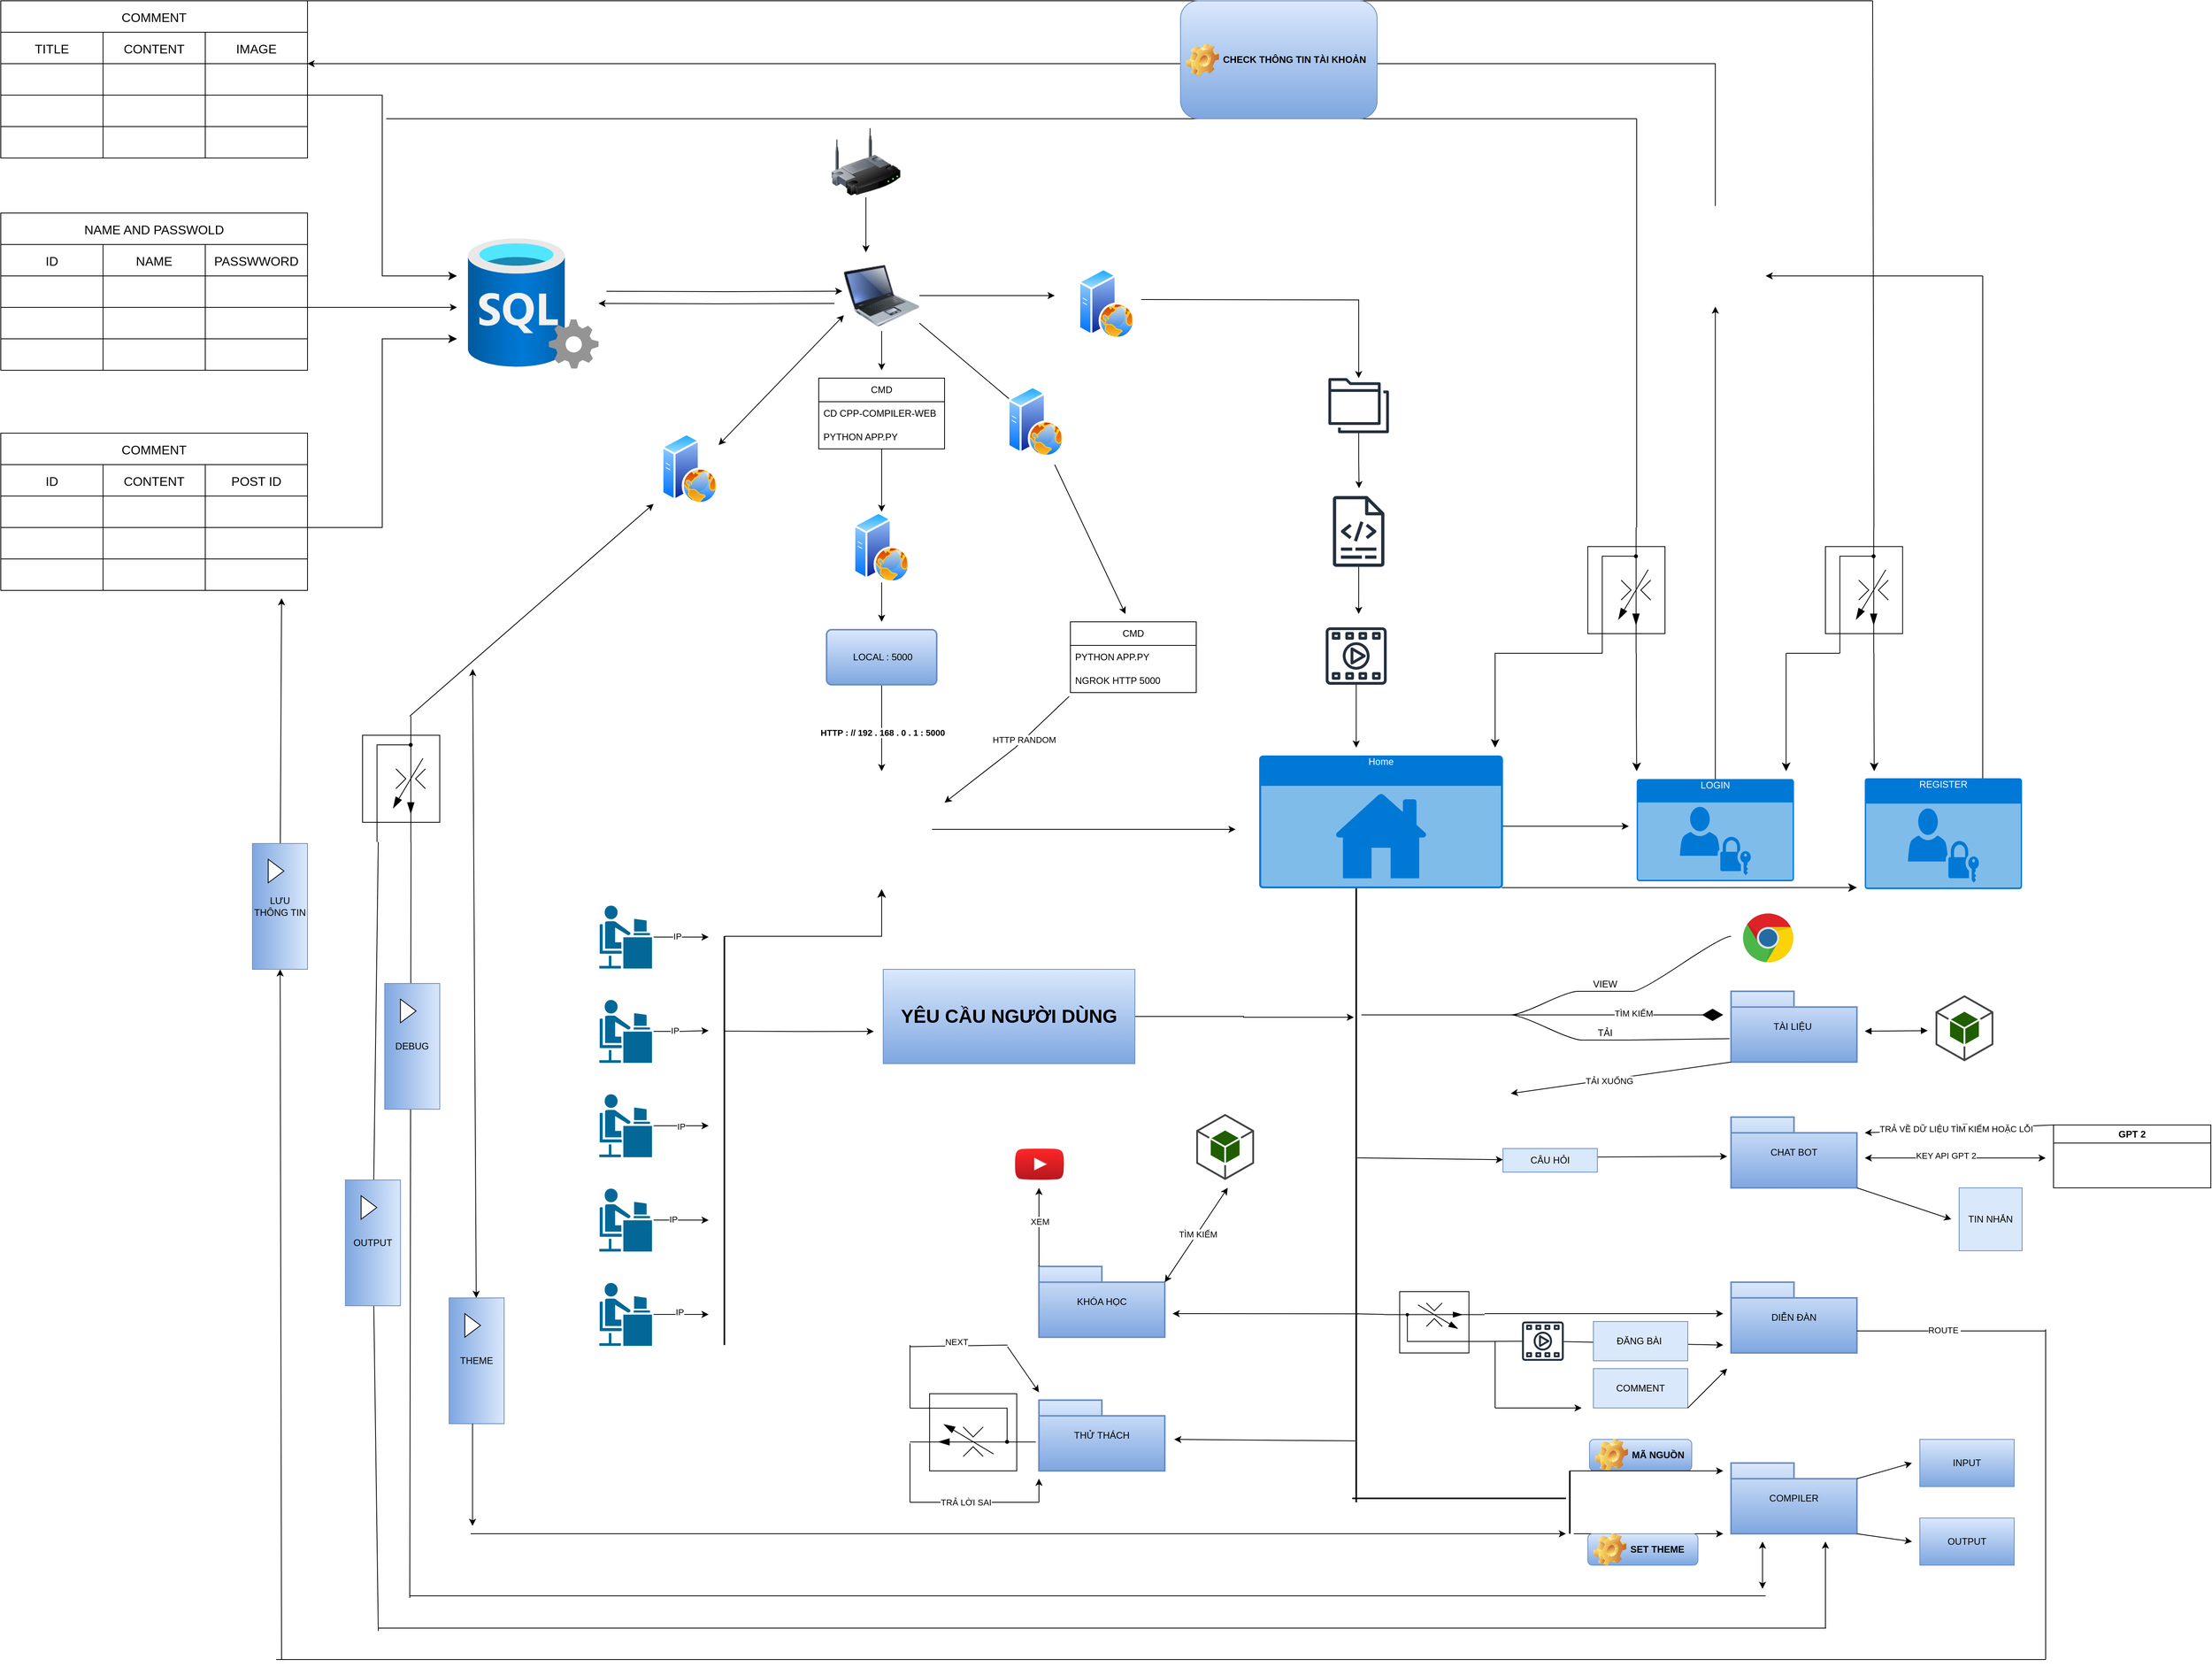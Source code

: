 <mxfile version="24.7.7">
  <diagram id="C5RBs43oDa-KdzZeNtuy" name="Page-1">
    <mxGraphModel dx="3951" dy="2677" grid="1" gridSize="10" guides="1" tooltips="1" connect="1" arrows="1" fold="1" page="1" pageScale="1" pageWidth="827" pageHeight="1169" math="0" shadow="0">
      <root>
        <mxCell id="WIyWlLk6GJQsqaUBKTNV-0" />
        <mxCell id="WIyWlLk6GJQsqaUBKTNV-1" parent="WIyWlLk6GJQsqaUBKTNV-0" />
        <mxCell id="qYLYCxETFnoU9vuf-ubb-127" style="edgeStyle=orthogonalEdgeStyle;rounded=0;orthogonalLoop=1;jettySize=auto;html=1;" parent="WIyWlLk6GJQsqaUBKTNV-1" source="qYLYCxETFnoU9vuf-ubb-1" edge="1">
          <mxGeometry relative="1" as="geometry">
            <mxPoint x="180" y="281.0" as="targetPoint" />
          </mxGeometry>
        </mxCell>
        <mxCell id="qYLYCxETFnoU9vuf-ubb-131" value="IP" style="edgeLabel;html=1;align=center;verticalAlign=middle;resizable=0;points=[];" parent="qYLYCxETFnoU9vuf-ubb-127" vertex="1" connectable="0">
          <mxGeometry x="-0.144" y="1" relative="1" as="geometry">
            <mxPoint as="offset" />
          </mxGeometry>
        </mxCell>
        <mxCell id="qYLYCxETFnoU9vuf-ubb-1" value="" style="shape=mxgraph.cisco.people.androgenous_person;html=1;pointerEvents=1;dashed=0;fillColor=#036897;strokeColor=#ffffff;strokeWidth=2;verticalLabelPosition=bottom;verticalAlign=top;align=center;outlineConnect=0;" parent="WIyWlLk6GJQsqaUBKTNV-1" vertex="1">
          <mxGeometry x="40" y="240" width="69" height="82" as="geometry" />
        </mxCell>
        <mxCell id="qYLYCxETFnoU9vuf-ubb-53" style="edgeStyle=orthogonalEdgeStyle;rounded=0;orthogonalLoop=1;jettySize=auto;html=1;" parent="WIyWlLk6GJQsqaUBKTNV-1" source="qYLYCxETFnoU9vuf-ubb-7" edge="1">
          <mxGeometry relative="1" as="geometry">
            <mxPoint x="400" y="70" as="targetPoint" />
          </mxGeometry>
        </mxCell>
        <mxCell id="qYLYCxETFnoU9vuf-ubb-56" value="&lt;b&gt;HTTP : // 192 . 168 . 0 . 1 : 5000&lt;/b&gt;" style="edgeLabel;html=1;align=center;verticalAlign=middle;resizable=0;points=[];" parent="qYLYCxETFnoU9vuf-ubb-53" vertex="1" connectable="0">
          <mxGeometry x="0.105" relative="1" as="geometry">
            <mxPoint as="offset" />
          </mxGeometry>
        </mxCell>
        <mxCell id="qYLYCxETFnoU9vuf-ubb-7" value="&amp;nbsp; &amp;nbsp; &amp;nbsp; &amp;nbsp; LOCAL : 5000" style="rounded=1;arcSize=9;align=left;spacingLeft=5;strokeColor=#6c8ebf;html=1;strokeWidth=2;fontSize=12;fillColor=#dae8fc;gradientColor=#7ea6e0;fontStyle=0;" parent="WIyWlLk6GJQsqaUBKTNV-1" vertex="1">
          <mxGeometry x="330" y="-110" width="140" height="70" as="geometry" />
        </mxCell>
        <mxCell id="qYLYCxETFnoU9vuf-ubb-115" style="edgeStyle=orthogonalEdgeStyle;rounded=0;orthogonalLoop=1;jettySize=auto;html=1;" parent="WIyWlLk6GJQsqaUBKTNV-1" target="qYLYCxETFnoU9vuf-ubb-39" edge="1">
          <mxGeometry relative="1" as="geometry">
            <mxPoint x="340" y="-525" as="sourcePoint" />
          </mxGeometry>
        </mxCell>
        <mxCell id="qYLYCxETFnoU9vuf-ubb-144" style="edgeStyle=orthogonalEdgeStyle;rounded=0;orthogonalLoop=1;jettySize=auto;html=1;" parent="WIyWlLk6GJQsqaUBKTNV-1" edge="1">
          <mxGeometry relative="1" as="geometry">
            <mxPoint x="400" y="-440" as="targetPoint" />
            <mxPoint x="400" y="-490" as="sourcePoint" />
          </mxGeometry>
        </mxCell>
        <mxCell id="qYLYCxETFnoU9vuf-ubb-114" style="edgeStyle=orthogonalEdgeStyle;rounded=0;orthogonalLoop=1;jettySize=auto;html=1;" parent="WIyWlLk6GJQsqaUBKTNV-1" edge="1">
          <mxGeometry relative="1" as="geometry">
            <mxPoint x="350" y="-540.59" as="targetPoint" />
            <mxPoint x="50" y="-540.531" as="sourcePoint" />
          </mxGeometry>
        </mxCell>
        <mxCell id="qYLYCxETFnoU9vuf-ubb-39" value="" style="image;aspect=fixed;html=1;points=[];align=center;fontSize=12;image=img/lib/azure2/databases/SQL_Server.svg;" parent="WIyWlLk6GJQsqaUBKTNV-1" vertex="1">
          <mxGeometry x="-126" y="-608" width="166" height="166" as="geometry" />
        </mxCell>
        <mxCell id="qYLYCxETFnoU9vuf-ubb-143" style="edgeStyle=orthogonalEdgeStyle;rounded=0;orthogonalLoop=1;jettySize=auto;html=1;" parent="WIyWlLk6GJQsqaUBKTNV-1" source="qYLYCxETFnoU9vuf-ubb-44" target="qYLYCxETFnoU9vuf-ubb-136" edge="1">
          <mxGeometry relative="1" as="geometry">
            <mxPoint x="400" y="-270" as="targetPoint" />
          </mxGeometry>
        </mxCell>
        <mxCell id="qYLYCxETFnoU9vuf-ubb-44" value="CMD" style="swimlane;fontStyle=0;childLayout=stackLayout;horizontal=1;startSize=30;horizontalStack=0;resizeParent=1;resizeParentMax=0;resizeLast=0;collapsible=1;marginBottom=0;whiteSpace=wrap;html=1;" parent="WIyWlLk6GJQsqaUBKTNV-1" vertex="1">
          <mxGeometry x="320" y="-430" width="160" height="90" as="geometry" />
        </mxCell>
        <mxCell id="qYLYCxETFnoU9vuf-ubb-45" value="CD CPP-COMPILER-WEB" style="text;strokeColor=none;fillColor=none;align=left;verticalAlign=middle;spacingLeft=4;spacingRight=4;overflow=hidden;points=[[0,0.5],[1,0.5]];portConstraint=eastwest;rotatable=0;whiteSpace=wrap;html=1;" parent="qYLYCxETFnoU9vuf-ubb-44" vertex="1">
          <mxGeometry y="30" width="160" height="30" as="geometry" />
        </mxCell>
        <mxCell id="qYLYCxETFnoU9vuf-ubb-46" value="PYTHON APP.PY" style="text;strokeColor=none;fillColor=none;align=left;verticalAlign=middle;spacingLeft=4;spacingRight=4;overflow=hidden;points=[[0,0.5],[1,0.5]];portConstraint=eastwest;rotatable=0;whiteSpace=wrap;html=1;" parent="qYLYCxETFnoU9vuf-ubb-44" vertex="1">
          <mxGeometry y="60" width="160" height="30" as="geometry" />
        </mxCell>
        <mxCell id="qYLYCxETFnoU9vuf-ubb-149" style="edgeStyle=orthogonalEdgeStyle;rounded=0;orthogonalLoop=1;jettySize=auto;html=1;" parent="WIyWlLk6GJQsqaUBKTNV-1" source="qYLYCxETFnoU9vuf-ubb-51" edge="1">
          <mxGeometry relative="1" as="geometry">
            <mxPoint x="850" y="144" as="targetPoint" />
          </mxGeometry>
        </mxCell>
        <mxCell id="qYLYCxETFnoU9vuf-ubb-51" value="" style="shape=image;html=1;verticalAlign=top;verticalLabelPosition=bottom;labelBackgroundColor=#ffffff;imageAspect=0;aspect=fixed;image=https://cdn0.iconfinder.com/data/icons/social-network-9/50/20-128.png" parent="WIyWlLk6GJQsqaUBKTNV-1" vertex="1">
          <mxGeometry x="336" y="80" width="128" height="128" as="geometry" />
        </mxCell>
        <mxCell id="qYLYCxETFnoU9vuf-ubb-57" value="NAME AND PASSWOLD" style="shape=table;childLayout=tableLayout;startSize=40;collapsible=0;recursiveResize=0;expand=0;fontSize=16;" parent="WIyWlLk6GJQsqaUBKTNV-1" vertex="1">
          <mxGeometry x="-720" y="-640" width="390" height="200" as="geometry" />
        </mxCell>
        <mxCell id="qYLYCxETFnoU9vuf-ubb-58" value="" style="shape=tableRow;horizontal=0;swimlaneHead=0;swimlaneBody=0;top=0;left=0;strokeColor=inherit;bottom=0;right=0;dropTarget=0;fontStyle=0;fillColor=none;points=[[0,0.5],[1,0.5]];portConstraint=eastwest;startSize=0;collapsible=0;recursiveResize=0;expand=0;fontSize=16;" parent="qYLYCxETFnoU9vuf-ubb-57" vertex="1">
          <mxGeometry y="40" width="390" height="80" as="geometry" />
        </mxCell>
        <mxCell id="qYLYCxETFnoU9vuf-ubb-59" value="ID" style="swimlane;swimlaneHead=0;swimlaneBody=0;fontStyle=0;strokeColor=inherit;connectable=0;fillColor=none;startSize=40;collapsible=0;recursiveResize=0;expand=0;fontSize=16;" parent="qYLYCxETFnoU9vuf-ubb-58" vertex="1">
          <mxGeometry width="130" height="80" as="geometry">
            <mxRectangle width="130" height="80" as="alternateBounds" />
          </mxGeometry>
        </mxCell>
        <mxCell id="qYLYCxETFnoU9vuf-ubb-60" value="NAME" style="swimlane;swimlaneHead=0;swimlaneBody=0;fontStyle=0;strokeColor=inherit;connectable=0;fillColor=none;startSize=40;collapsible=0;recursiveResize=0;expand=0;fontSize=16;" parent="qYLYCxETFnoU9vuf-ubb-58" vertex="1">
          <mxGeometry x="130" width="130" height="80" as="geometry">
            <mxRectangle width="130" height="80" as="alternateBounds" />
          </mxGeometry>
        </mxCell>
        <mxCell id="qYLYCxETFnoU9vuf-ubb-61" value="PASSWWORD" style="swimlane;swimlaneHead=0;swimlaneBody=0;fontStyle=0;strokeColor=inherit;connectable=0;fillColor=none;startSize=40;collapsible=0;recursiveResize=0;expand=0;fontSize=16;" parent="qYLYCxETFnoU9vuf-ubb-58" vertex="1">
          <mxGeometry x="260" width="130" height="80" as="geometry">
            <mxRectangle width="130" height="80" as="alternateBounds" />
          </mxGeometry>
        </mxCell>
        <mxCell id="qYLYCxETFnoU9vuf-ubb-62" value="" style="shape=tableRow;horizontal=0;swimlaneHead=0;swimlaneBody=0;top=0;left=0;strokeColor=inherit;bottom=0;right=0;dropTarget=0;fontStyle=0;fillColor=none;points=[[0,0.5],[1,0.5]];portConstraint=eastwest;startSize=0;collapsible=0;recursiveResize=0;expand=0;fontSize=16;" parent="qYLYCxETFnoU9vuf-ubb-57" vertex="1">
          <mxGeometry y="120" width="390" height="40" as="geometry" />
        </mxCell>
        <mxCell id="qYLYCxETFnoU9vuf-ubb-63" value="" style="swimlane;swimlaneHead=0;swimlaneBody=0;fontStyle=0;connectable=0;strokeColor=inherit;fillColor=none;startSize=0;collapsible=0;recursiveResize=0;expand=0;fontSize=16;" parent="qYLYCxETFnoU9vuf-ubb-62" vertex="1">
          <mxGeometry width="130" height="40" as="geometry">
            <mxRectangle width="130" height="40" as="alternateBounds" />
          </mxGeometry>
        </mxCell>
        <mxCell id="qYLYCxETFnoU9vuf-ubb-64" value="" style="swimlane;swimlaneHead=0;swimlaneBody=0;fontStyle=0;connectable=0;strokeColor=inherit;fillColor=none;startSize=0;collapsible=0;recursiveResize=0;expand=0;fontSize=16;" parent="qYLYCxETFnoU9vuf-ubb-62" vertex="1">
          <mxGeometry x="130" width="130" height="40" as="geometry">
            <mxRectangle width="130" height="40" as="alternateBounds" />
          </mxGeometry>
        </mxCell>
        <mxCell id="qYLYCxETFnoU9vuf-ubb-65" value="" style="swimlane;swimlaneHead=0;swimlaneBody=0;fontStyle=0;connectable=0;strokeColor=inherit;fillColor=none;startSize=0;collapsible=0;recursiveResize=0;expand=0;fontSize=16;" parent="qYLYCxETFnoU9vuf-ubb-62" vertex="1">
          <mxGeometry x="260" width="130" height="40" as="geometry">
            <mxRectangle width="130" height="40" as="alternateBounds" />
          </mxGeometry>
        </mxCell>
        <mxCell id="qYLYCxETFnoU9vuf-ubb-66" value="" style="shape=tableRow;horizontal=0;swimlaneHead=0;swimlaneBody=0;top=0;left=0;strokeColor=inherit;bottom=0;right=0;dropTarget=0;fontStyle=0;fillColor=none;points=[[0,0.5],[1,0.5]];portConstraint=eastwest;startSize=0;collapsible=0;recursiveResize=0;expand=0;fontSize=16;" parent="qYLYCxETFnoU9vuf-ubb-57" vertex="1">
          <mxGeometry y="160" width="390" height="40" as="geometry" />
        </mxCell>
        <mxCell id="qYLYCxETFnoU9vuf-ubb-67" value="" style="swimlane;swimlaneHead=0;swimlaneBody=0;fontStyle=0;connectable=0;strokeColor=inherit;fillColor=none;startSize=0;collapsible=0;recursiveResize=0;expand=0;fontSize=16;" parent="qYLYCxETFnoU9vuf-ubb-66" vertex="1">
          <mxGeometry width="130" height="40" as="geometry">
            <mxRectangle width="130" height="40" as="alternateBounds" />
          </mxGeometry>
        </mxCell>
        <mxCell id="qYLYCxETFnoU9vuf-ubb-68" value="" style="swimlane;swimlaneHead=0;swimlaneBody=0;fontStyle=0;connectable=0;strokeColor=inherit;fillColor=none;startSize=0;collapsible=0;recursiveResize=0;expand=0;fontSize=16;" parent="qYLYCxETFnoU9vuf-ubb-66" vertex="1">
          <mxGeometry x="130" width="130" height="40" as="geometry">
            <mxRectangle width="130" height="40" as="alternateBounds" />
          </mxGeometry>
        </mxCell>
        <mxCell id="qYLYCxETFnoU9vuf-ubb-69" value="" style="swimlane;swimlaneHead=0;swimlaneBody=0;fontStyle=0;connectable=0;strokeColor=inherit;fillColor=none;startSize=0;collapsible=0;recursiveResize=0;expand=0;fontSize=16;" parent="qYLYCxETFnoU9vuf-ubb-66" vertex="1">
          <mxGeometry x="260" width="130" height="40" as="geometry">
            <mxRectangle width="130" height="40" as="alternateBounds" />
          </mxGeometry>
        </mxCell>
        <mxCell id="qYLYCxETFnoU9vuf-ubb-74" value="COMMENT" style="shape=table;childLayout=tableLayout;startSize=40;collapsible=0;recursiveResize=0;expand=0;fontSize=16;" parent="WIyWlLk6GJQsqaUBKTNV-1" vertex="1">
          <mxGeometry x="-720" y="-360" width="390" height="200" as="geometry" />
        </mxCell>
        <mxCell id="qYLYCxETFnoU9vuf-ubb-75" value="" style="shape=tableRow;horizontal=0;swimlaneHead=0;swimlaneBody=0;top=0;left=0;strokeColor=inherit;bottom=0;right=0;dropTarget=0;fontStyle=0;fillColor=none;points=[[0,0.5],[1,0.5]];portConstraint=eastwest;startSize=0;collapsible=0;recursiveResize=0;expand=0;fontSize=16;" parent="qYLYCxETFnoU9vuf-ubb-74" vertex="1">
          <mxGeometry y="40" width="390" height="80" as="geometry" />
        </mxCell>
        <mxCell id="qYLYCxETFnoU9vuf-ubb-76" value="ID" style="swimlane;swimlaneHead=0;swimlaneBody=0;fontStyle=0;strokeColor=inherit;connectable=0;fillColor=none;startSize=40;collapsible=0;recursiveResize=0;expand=0;fontSize=16;" parent="qYLYCxETFnoU9vuf-ubb-75" vertex="1">
          <mxGeometry width="130" height="80" as="geometry">
            <mxRectangle width="130" height="80" as="alternateBounds" />
          </mxGeometry>
        </mxCell>
        <mxCell id="qYLYCxETFnoU9vuf-ubb-77" value="CONTENT" style="swimlane;swimlaneHead=0;swimlaneBody=0;fontStyle=0;strokeColor=inherit;connectable=0;fillColor=none;startSize=40;collapsible=0;recursiveResize=0;expand=0;fontSize=16;" parent="qYLYCxETFnoU9vuf-ubb-75" vertex="1">
          <mxGeometry x="130" width="130" height="80" as="geometry">
            <mxRectangle width="130" height="80" as="alternateBounds" />
          </mxGeometry>
        </mxCell>
        <mxCell id="qYLYCxETFnoU9vuf-ubb-78" value="POST ID" style="swimlane;swimlaneHead=0;swimlaneBody=0;fontStyle=0;strokeColor=inherit;connectable=0;fillColor=none;startSize=40;collapsible=0;recursiveResize=0;expand=0;fontSize=16;" parent="qYLYCxETFnoU9vuf-ubb-75" vertex="1">
          <mxGeometry x="260" width="130" height="80" as="geometry">
            <mxRectangle width="130" height="80" as="alternateBounds" />
          </mxGeometry>
        </mxCell>
        <mxCell id="qYLYCxETFnoU9vuf-ubb-79" value="" style="shape=tableRow;horizontal=0;swimlaneHead=0;swimlaneBody=0;top=0;left=0;strokeColor=inherit;bottom=0;right=0;dropTarget=0;fontStyle=0;fillColor=none;points=[[0,0.5],[1,0.5]];portConstraint=eastwest;startSize=0;collapsible=0;recursiveResize=0;expand=0;fontSize=16;" parent="qYLYCxETFnoU9vuf-ubb-74" vertex="1">
          <mxGeometry y="120" width="390" height="40" as="geometry" />
        </mxCell>
        <mxCell id="qYLYCxETFnoU9vuf-ubb-80" value="" style="swimlane;swimlaneHead=0;swimlaneBody=0;fontStyle=0;connectable=0;strokeColor=inherit;fillColor=none;startSize=0;collapsible=0;recursiveResize=0;expand=0;fontSize=16;" parent="qYLYCxETFnoU9vuf-ubb-79" vertex="1">
          <mxGeometry width="130" height="40" as="geometry">
            <mxRectangle width="130" height="40" as="alternateBounds" />
          </mxGeometry>
        </mxCell>
        <mxCell id="qYLYCxETFnoU9vuf-ubb-81" value="" style="swimlane;swimlaneHead=0;swimlaneBody=0;fontStyle=0;connectable=0;strokeColor=inherit;fillColor=none;startSize=0;collapsible=0;recursiveResize=0;expand=0;fontSize=16;" parent="qYLYCxETFnoU9vuf-ubb-79" vertex="1">
          <mxGeometry x="130" width="130" height="40" as="geometry">
            <mxRectangle width="130" height="40" as="alternateBounds" />
          </mxGeometry>
        </mxCell>
        <mxCell id="qYLYCxETFnoU9vuf-ubb-82" value="" style="swimlane;swimlaneHead=0;swimlaneBody=0;fontStyle=0;connectable=0;strokeColor=inherit;fillColor=none;startSize=0;collapsible=0;recursiveResize=0;expand=0;fontSize=16;" parent="qYLYCxETFnoU9vuf-ubb-79" vertex="1">
          <mxGeometry x="260" width="130" height="40" as="geometry">
            <mxRectangle width="130" height="40" as="alternateBounds" />
          </mxGeometry>
        </mxCell>
        <mxCell id="qYLYCxETFnoU9vuf-ubb-83" value="" style="shape=tableRow;horizontal=0;swimlaneHead=0;swimlaneBody=0;top=0;left=0;strokeColor=inherit;bottom=0;right=0;dropTarget=0;fontStyle=0;fillColor=none;points=[[0,0.5],[1,0.5]];portConstraint=eastwest;startSize=0;collapsible=0;recursiveResize=0;expand=0;fontSize=16;" parent="qYLYCxETFnoU9vuf-ubb-74" vertex="1">
          <mxGeometry y="160" width="390" height="40" as="geometry" />
        </mxCell>
        <mxCell id="qYLYCxETFnoU9vuf-ubb-84" value="" style="swimlane;swimlaneHead=0;swimlaneBody=0;fontStyle=0;connectable=0;strokeColor=inherit;fillColor=none;startSize=0;collapsible=0;recursiveResize=0;expand=0;fontSize=16;" parent="qYLYCxETFnoU9vuf-ubb-83" vertex="1">
          <mxGeometry width="130" height="40" as="geometry">
            <mxRectangle width="130" height="40" as="alternateBounds" />
          </mxGeometry>
        </mxCell>
        <mxCell id="qYLYCxETFnoU9vuf-ubb-85" value="" style="swimlane;swimlaneHead=0;swimlaneBody=0;fontStyle=0;connectable=0;strokeColor=inherit;fillColor=none;startSize=0;collapsible=0;recursiveResize=0;expand=0;fontSize=16;" parent="qYLYCxETFnoU9vuf-ubb-83" vertex="1">
          <mxGeometry x="130" width="130" height="40" as="geometry">
            <mxRectangle width="130" height="40" as="alternateBounds" />
          </mxGeometry>
        </mxCell>
        <mxCell id="qYLYCxETFnoU9vuf-ubb-86" value="" style="swimlane;swimlaneHead=0;swimlaneBody=0;fontStyle=0;connectable=0;strokeColor=inherit;fillColor=none;startSize=0;collapsible=0;recursiveResize=0;expand=0;fontSize=16;" parent="qYLYCxETFnoU9vuf-ubb-83" vertex="1">
          <mxGeometry x="260" width="130" height="40" as="geometry">
            <mxRectangle width="130" height="40" as="alternateBounds" />
          </mxGeometry>
        </mxCell>
        <mxCell id="qYLYCxETFnoU9vuf-ubb-87" value="COMMENT" style="shape=table;childLayout=tableLayout;startSize=40;collapsible=0;recursiveResize=0;expand=0;fontSize=16;" parent="WIyWlLk6GJQsqaUBKTNV-1" vertex="1">
          <mxGeometry x="-720" y="-910" width="390" height="200" as="geometry" />
        </mxCell>
        <mxCell id="qYLYCxETFnoU9vuf-ubb-88" value="" style="shape=tableRow;horizontal=0;swimlaneHead=0;swimlaneBody=0;top=0;left=0;strokeColor=inherit;bottom=0;right=0;dropTarget=0;fontStyle=0;fillColor=none;points=[[0,0.5],[1,0.5]];portConstraint=eastwest;startSize=0;collapsible=0;recursiveResize=0;expand=0;fontSize=16;" parent="qYLYCxETFnoU9vuf-ubb-87" vertex="1">
          <mxGeometry y="40" width="390" height="80" as="geometry" />
        </mxCell>
        <mxCell id="qYLYCxETFnoU9vuf-ubb-89" value="TITLE" style="swimlane;swimlaneHead=0;swimlaneBody=0;fontStyle=0;strokeColor=inherit;connectable=0;fillColor=none;startSize=40;collapsible=0;recursiveResize=0;expand=0;fontSize=16;" parent="qYLYCxETFnoU9vuf-ubb-88" vertex="1">
          <mxGeometry width="130" height="80" as="geometry">
            <mxRectangle width="130" height="80" as="alternateBounds" />
          </mxGeometry>
        </mxCell>
        <mxCell id="qYLYCxETFnoU9vuf-ubb-90" value="CONTENT" style="swimlane;swimlaneHead=0;swimlaneBody=0;fontStyle=0;strokeColor=inherit;connectable=0;fillColor=none;startSize=40;collapsible=0;recursiveResize=0;expand=0;fontSize=16;" parent="qYLYCxETFnoU9vuf-ubb-88" vertex="1">
          <mxGeometry x="130" width="130" height="80" as="geometry">
            <mxRectangle width="130" height="80" as="alternateBounds" />
          </mxGeometry>
        </mxCell>
        <mxCell id="qYLYCxETFnoU9vuf-ubb-91" value="IMAGE" style="swimlane;swimlaneHead=0;swimlaneBody=0;fontStyle=0;strokeColor=inherit;connectable=0;fillColor=none;startSize=40;collapsible=0;recursiveResize=0;expand=0;fontSize=16;" parent="qYLYCxETFnoU9vuf-ubb-88" vertex="1">
          <mxGeometry x="260" width="130" height="80" as="geometry">
            <mxRectangle width="130" height="80" as="alternateBounds" />
          </mxGeometry>
        </mxCell>
        <mxCell id="qYLYCxETFnoU9vuf-ubb-92" value="" style="shape=tableRow;horizontal=0;swimlaneHead=0;swimlaneBody=0;top=0;left=0;strokeColor=inherit;bottom=0;right=0;dropTarget=0;fontStyle=0;fillColor=none;points=[[0,0.5],[1,0.5]];portConstraint=eastwest;startSize=0;collapsible=0;recursiveResize=0;expand=0;fontSize=16;" parent="qYLYCxETFnoU9vuf-ubb-87" vertex="1">
          <mxGeometry y="120" width="390" height="40" as="geometry" />
        </mxCell>
        <mxCell id="qYLYCxETFnoU9vuf-ubb-93" value="" style="swimlane;swimlaneHead=0;swimlaneBody=0;fontStyle=0;connectable=0;strokeColor=inherit;fillColor=none;startSize=0;collapsible=0;recursiveResize=0;expand=0;fontSize=16;" parent="qYLYCxETFnoU9vuf-ubb-92" vertex="1">
          <mxGeometry width="130" height="40" as="geometry">
            <mxRectangle width="130" height="40" as="alternateBounds" />
          </mxGeometry>
        </mxCell>
        <mxCell id="qYLYCxETFnoU9vuf-ubb-94" value="" style="swimlane;swimlaneHead=0;swimlaneBody=0;fontStyle=0;connectable=0;strokeColor=inherit;fillColor=none;startSize=0;collapsible=0;recursiveResize=0;expand=0;fontSize=16;" parent="qYLYCxETFnoU9vuf-ubb-92" vertex="1">
          <mxGeometry x="130" width="130" height="40" as="geometry">
            <mxRectangle width="130" height="40" as="alternateBounds" />
          </mxGeometry>
        </mxCell>
        <mxCell id="qYLYCxETFnoU9vuf-ubb-95" value="" style="swimlane;swimlaneHead=0;swimlaneBody=0;fontStyle=0;connectable=0;strokeColor=inherit;fillColor=none;startSize=0;collapsible=0;recursiveResize=0;expand=0;fontSize=16;" parent="qYLYCxETFnoU9vuf-ubb-92" vertex="1">
          <mxGeometry x="260" width="130" height="40" as="geometry">
            <mxRectangle width="130" height="40" as="alternateBounds" />
          </mxGeometry>
        </mxCell>
        <mxCell id="qYLYCxETFnoU9vuf-ubb-96" value="" style="shape=tableRow;horizontal=0;swimlaneHead=0;swimlaneBody=0;top=0;left=0;strokeColor=inherit;bottom=0;right=0;dropTarget=0;fontStyle=0;fillColor=none;points=[[0,0.5],[1,0.5]];portConstraint=eastwest;startSize=0;collapsible=0;recursiveResize=0;expand=0;fontSize=16;" parent="qYLYCxETFnoU9vuf-ubb-87" vertex="1">
          <mxGeometry y="160" width="390" height="40" as="geometry" />
        </mxCell>
        <mxCell id="qYLYCxETFnoU9vuf-ubb-97" value="" style="swimlane;swimlaneHead=0;swimlaneBody=0;fontStyle=0;connectable=0;strokeColor=inherit;fillColor=none;startSize=0;collapsible=0;recursiveResize=0;expand=0;fontSize=16;" parent="qYLYCxETFnoU9vuf-ubb-96" vertex="1">
          <mxGeometry width="130" height="40" as="geometry">
            <mxRectangle width="130" height="40" as="alternateBounds" />
          </mxGeometry>
        </mxCell>
        <mxCell id="qYLYCxETFnoU9vuf-ubb-98" value="" style="swimlane;swimlaneHead=0;swimlaneBody=0;fontStyle=0;connectable=0;strokeColor=inherit;fillColor=none;startSize=0;collapsible=0;recursiveResize=0;expand=0;fontSize=16;" parent="qYLYCxETFnoU9vuf-ubb-96" vertex="1">
          <mxGeometry x="130" width="130" height="40" as="geometry">
            <mxRectangle width="130" height="40" as="alternateBounds" />
          </mxGeometry>
        </mxCell>
        <mxCell id="qYLYCxETFnoU9vuf-ubb-99" value="" style="swimlane;swimlaneHead=0;swimlaneBody=0;fontStyle=0;connectable=0;strokeColor=inherit;fillColor=none;startSize=0;collapsible=0;recursiveResize=0;expand=0;fontSize=16;" parent="qYLYCxETFnoU9vuf-ubb-96" vertex="1">
          <mxGeometry x="260" width="130" height="40" as="geometry">
            <mxRectangle width="130" height="40" as="alternateBounds" />
          </mxGeometry>
        </mxCell>
        <mxCell id="qYLYCxETFnoU9vuf-ubb-110" value="" style="edgeStyle=elbowEdgeStyle;elbow=horizontal;endArrow=classic;html=1;curved=0;rounded=0;endSize=8;startSize=8;" parent="WIyWlLk6GJQsqaUBKTNV-1" edge="1">
          <mxGeometry width="50" height="50" relative="1" as="geometry">
            <mxPoint x="-330" y="-240" as="sourcePoint" />
            <mxPoint x="-140" y="-480" as="targetPoint" />
          </mxGeometry>
        </mxCell>
        <mxCell id="qYLYCxETFnoU9vuf-ubb-111" value="" style="edgeStyle=elbowEdgeStyle;elbow=horizontal;endArrow=classic;html=1;curved=0;rounded=0;endSize=8;startSize=8;" parent="WIyWlLk6GJQsqaUBKTNV-1" edge="1">
          <mxGeometry width="50" height="50" relative="1" as="geometry">
            <mxPoint x="-330" y="-790" as="sourcePoint" />
            <mxPoint x="-140" y="-560" as="targetPoint" />
          </mxGeometry>
        </mxCell>
        <mxCell id="qYLYCxETFnoU9vuf-ubb-113" value="" style="endArrow=classic;html=1;rounded=0;" parent="WIyWlLk6GJQsqaUBKTNV-1" edge="1">
          <mxGeometry width="50" height="50" relative="1" as="geometry">
            <mxPoint x="-330" y="-520" as="sourcePoint" />
            <mxPoint x="-140" y="-520" as="targetPoint" />
          </mxGeometry>
        </mxCell>
        <mxCell id="qYLYCxETFnoU9vuf-ubb-126" style="edgeStyle=orthogonalEdgeStyle;rounded=0;orthogonalLoop=1;jettySize=auto;html=1;" parent="WIyWlLk6GJQsqaUBKTNV-1" source="qYLYCxETFnoU9vuf-ubb-116" edge="1">
          <mxGeometry relative="1" as="geometry">
            <mxPoint x="180" y="400" as="targetPoint" />
          </mxGeometry>
        </mxCell>
        <mxCell id="qYLYCxETFnoU9vuf-ubb-132" value="IP" style="edgeLabel;html=1;align=center;verticalAlign=middle;resizable=0;points=[];" parent="qYLYCxETFnoU9vuf-ubb-126" vertex="1" connectable="0">
          <mxGeometry x="-0.222" y="1" relative="1" as="geometry">
            <mxPoint as="offset" />
          </mxGeometry>
        </mxCell>
        <mxCell id="qYLYCxETFnoU9vuf-ubb-116" value="" style="shape=mxgraph.cisco.people.androgenous_person;html=1;pointerEvents=1;dashed=0;fillColor=#036897;strokeColor=#ffffff;strokeWidth=2;verticalLabelPosition=bottom;verticalAlign=top;align=center;outlineConnect=0;" parent="WIyWlLk6GJQsqaUBKTNV-1" vertex="1">
          <mxGeometry x="40" y="360" width="69" height="82" as="geometry" />
        </mxCell>
        <mxCell id="qYLYCxETFnoU9vuf-ubb-128" style="edgeStyle=orthogonalEdgeStyle;rounded=0;orthogonalLoop=1;jettySize=auto;html=1;" parent="WIyWlLk6GJQsqaUBKTNV-1" source="qYLYCxETFnoU9vuf-ubb-117" edge="1">
          <mxGeometry relative="1" as="geometry">
            <mxPoint x="180" y="521.0" as="targetPoint" />
          </mxGeometry>
        </mxCell>
        <mxCell id="qYLYCxETFnoU9vuf-ubb-133" value="IP" style="edgeLabel;html=1;align=center;verticalAlign=middle;resizable=0;points=[];" parent="qYLYCxETFnoU9vuf-ubb-128" vertex="1" connectable="0">
          <mxGeometry x="0.024" relative="1" as="geometry">
            <mxPoint as="offset" />
          </mxGeometry>
        </mxCell>
        <mxCell id="qYLYCxETFnoU9vuf-ubb-117" value="" style="shape=mxgraph.cisco.people.androgenous_person;html=1;pointerEvents=1;dashed=0;fillColor=#036897;strokeColor=#ffffff;strokeWidth=2;verticalLabelPosition=bottom;verticalAlign=top;align=center;outlineConnect=0;" parent="WIyWlLk6GJQsqaUBKTNV-1" vertex="1">
          <mxGeometry x="40" y="480" width="69" height="82" as="geometry" />
        </mxCell>
        <mxCell id="qYLYCxETFnoU9vuf-ubb-129" style="edgeStyle=orthogonalEdgeStyle;rounded=0;orthogonalLoop=1;jettySize=auto;html=1;" parent="WIyWlLk6GJQsqaUBKTNV-1" source="qYLYCxETFnoU9vuf-ubb-118" edge="1">
          <mxGeometry relative="1" as="geometry">
            <mxPoint x="180" y="641.0" as="targetPoint" />
          </mxGeometry>
        </mxCell>
        <mxCell id="qYLYCxETFnoU9vuf-ubb-134" value="IP" style="edgeLabel;html=1;align=center;verticalAlign=middle;resizable=0;points=[];" parent="qYLYCxETFnoU9vuf-ubb-129" vertex="1" connectable="0">
          <mxGeometry x="-0.279" y="1" relative="1" as="geometry">
            <mxPoint as="offset" />
          </mxGeometry>
        </mxCell>
        <mxCell id="qYLYCxETFnoU9vuf-ubb-118" value="" style="shape=mxgraph.cisco.people.androgenous_person;html=1;pointerEvents=1;dashed=0;fillColor=#036897;strokeColor=#ffffff;strokeWidth=2;verticalLabelPosition=bottom;verticalAlign=top;align=center;outlineConnect=0;" parent="WIyWlLk6GJQsqaUBKTNV-1" vertex="1">
          <mxGeometry x="40" y="600" width="69" height="82" as="geometry" />
        </mxCell>
        <mxCell id="qYLYCxETFnoU9vuf-ubb-130" style="edgeStyle=orthogonalEdgeStyle;rounded=0;orthogonalLoop=1;jettySize=auto;html=1;" parent="WIyWlLk6GJQsqaUBKTNV-1" source="qYLYCxETFnoU9vuf-ubb-119" edge="1">
          <mxGeometry relative="1" as="geometry">
            <mxPoint x="180" y="761.0" as="targetPoint" />
          </mxGeometry>
        </mxCell>
        <mxCell id="qYLYCxETFnoU9vuf-ubb-135" value="IP" style="edgeLabel;html=1;align=center;verticalAlign=middle;resizable=0;points=[];" parent="qYLYCxETFnoU9vuf-ubb-130" vertex="1" connectable="0">
          <mxGeometry x="-0.048" y="3" relative="1" as="geometry">
            <mxPoint as="offset" />
          </mxGeometry>
        </mxCell>
        <mxCell id="qYLYCxETFnoU9vuf-ubb-119" value="" style="shape=mxgraph.cisco.people.androgenous_person;html=1;pointerEvents=1;dashed=0;fillColor=#036897;strokeColor=#ffffff;strokeWidth=2;verticalLabelPosition=bottom;verticalAlign=top;align=center;outlineConnect=0;" parent="WIyWlLk6GJQsqaUBKTNV-1" vertex="1">
          <mxGeometry x="40" y="720" width="69" height="82" as="geometry" />
        </mxCell>
        <mxCell id="qYLYCxETFnoU9vuf-ubb-121" value="" style="edgeStyle=segmentEdgeStyle;endArrow=classic;html=1;curved=0;rounded=0;endSize=8;startSize=8;" parent="WIyWlLk6GJQsqaUBKTNV-1" edge="1">
          <mxGeometry width="50" height="50" relative="1" as="geometry">
            <mxPoint x="200" y="280" as="sourcePoint" />
            <mxPoint x="400" y="220" as="targetPoint" />
          </mxGeometry>
        </mxCell>
        <mxCell id="qYLYCxETFnoU9vuf-ubb-175" style="edgeStyle=orthogonalEdgeStyle;rounded=0;orthogonalLoop=1;jettySize=auto;html=1;exitX=0.5;exitY=0.523;exitDx=0;exitDy=0;exitPerimeter=0;" parent="WIyWlLk6GJQsqaUBKTNV-1" edge="1">
          <mxGeometry relative="1" as="geometry">
            <mxPoint x="390" y="401" as="targetPoint" />
            <mxPoint x="199.54" y="400.57" as="sourcePoint" />
          </mxGeometry>
        </mxCell>
        <mxCell id="qYLYCxETFnoU9vuf-ubb-123" value="" style="line;strokeWidth=2;direction=south;html=1;" parent="WIyWlLk6GJQsqaUBKTNV-1" vertex="1">
          <mxGeometry x="190" y="280" width="20" height="520" as="geometry" />
        </mxCell>
        <mxCell id="qYLYCxETFnoU9vuf-ubb-145" style="edgeStyle=orthogonalEdgeStyle;rounded=0;orthogonalLoop=1;jettySize=auto;html=1;" parent="WIyWlLk6GJQsqaUBKTNV-1" source="qYLYCxETFnoU9vuf-ubb-136" edge="1">
          <mxGeometry relative="1" as="geometry">
            <mxPoint x="400" y="-120" as="targetPoint" />
          </mxGeometry>
        </mxCell>
        <mxCell id="qYLYCxETFnoU9vuf-ubb-136" value="" style="image;aspect=fixed;perimeter=ellipsePerimeter;html=1;align=center;shadow=0;dashed=0;spacingTop=3;image=img/lib/active_directory/web_server.svg;" parent="WIyWlLk6GJQsqaUBKTNV-1" vertex="1">
          <mxGeometry x="364" y="-260" width="72" height="90" as="geometry" />
        </mxCell>
        <mxCell id="qYLYCxETFnoU9vuf-ubb-147" value="Home" style="html=1;whiteSpace=wrap;strokeColor=none;fillColor=#0079D6;labelPosition=center;verticalLabelPosition=middle;verticalAlign=top;align=center;fontSize=12;outlineConnect=0;spacingTop=-6;fontColor=#FFFFFF;sketch=0;shape=mxgraph.sitemap.home;" parent="WIyWlLk6GJQsqaUBKTNV-1" vertex="1">
          <mxGeometry x="880" y="50" width="310" height="169" as="geometry" />
        </mxCell>
        <mxCell id="qYLYCxETFnoU9vuf-ubb-171" style="edgeStyle=orthogonalEdgeStyle;rounded=0;orthogonalLoop=1;jettySize=auto;html=1;" parent="WIyWlLk6GJQsqaUBKTNV-1" source="qYLYCxETFnoU9vuf-ubb-148" edge="1">
          <mxGeometry relative="1" as="geometry">
            <mxPoint x="620" y="-535.0" as="targetPoint" />
          </mxGeometry>
        </mxCell>
        <mxCell id="qYLYCxETFnoU9vuf-ubb-148" value="" style="image;html=1;image=img/lib/clip_art/computers/Laptop_128x128.png" parent="WIyWlLk6GJQsqaUBKTNV-1" vertex="1">
          <mxGeometry x="352" y="-580" width="96" height="90" as="geometry" />
        </mxCell>
        <mxCell id="qYLYCxETFnoU9vuf-ubb-156" value="" style="edgeStyle=orthogonalEdgeStyle;rounded=0;orthogonalLoop=1;jettySize=auto;html=1;" parent="WIyWlLk6GJQsqaUBKTNV-1" target="qYLYCxETFnoU9vuf-ubb-155" edge="1">
          <mxGeometry relative="1" as="geometry">
            <mxPoint x="1000" y="40" as="targetPoint" />
            <mxPoint x="730" y="-530" as="sourcePoint" />
          </mxGeometry>
        </mxCell>
        <mxCell id="qYLYCxETFnoU9vuf-ubb-162" style="edgeStyle=orthogonalEdgeStyle;rounded=0;orthogonalLoop=1;jettySize=auto;html=1;" parent="WIyWlLk6GJQsqaUBKTNV-1" source="qYLYCxETFnoU9vuf-ubb-155" edge="1">
          <mxGeometry relative="1" as="geometry">
            <mxPoint x="1007" y="-290" as="targetPoint" />
          </mxGeometry>
        </mxCell>
        <mxCell id="qYLYCxETFnoU9vuf-ubb-155" value="" style="sketch=0;outlineConnect=0;fontColor=#232F3E;gradientColor=none;fillColor=#232F3D;strokeColor=none;dashed=0;verticalLabelPosition=bottom;verticalAlign=top;align=center;html=1;fontSize=12;fontStyle=0;aspect=fixed;pointerEvents=1;shape=mxgraph.aws4.folders;" parent="WIyWlLk6GJQsqaUBKTNV-1" vertex="1">
          <mxGeometry x="968.05" y="-430" width="76.9" height="70" as="geometry" />
        </mxCell>
        <mxCell id="qYLYCxETFnoU9vuf-ubb-164" style="edgeStyle=orthogonalEdgeStyle;rounded=0;orthogonalLoop=1;jettySize=auto;html=1;" parent="WIyWlLk6GJQsqaUBKTNV-1" source="qYLYCxETFnoU9vuf-ubb-159" edge="1">
          <mxGeometry relative="1" as="geometry">
            <mxPoint x="1003.38" y="40" as="targetPoint" />
          </mxGeometry>
        </mxCell>
        <mxCell id="qYLYCxETFnoU9vuf-ubb-159" value="" style="sketch=0;outlineConnect=0;fontColor=#232F3E;gradientColor=none;fillColor=#232F3D;strokeColor=none;dashed=0;verticalLabelPosition=bottom;verticalAlign=top;align=center;html=1;fontSize=12;fontStyle=0;aspect=fixed;pointerEvents=1;shape=mxgraph.aws4.multimedia;" parent="WIyWlLk6GJQsqaUBKTNV-1" vertex="1">
          <mxGeometry x="964.38" y="-113" width="78" height="73" as="geometry" />
        </mxCell>
        <mxCell id="qYLYCxETFnoU9vuf-ubb-163" style="edgeStyle=orthogonalEdgeStyle;rounded=0;orthogonalLoop=1;jettySize=auto;html=1;" parent="WIyWlLk6GJQsqaUBKTNV-1" source="qYLYCxETFnoU9vuf-ubb-160" edge="1">
          <mxGeometry relative="1" as="geometry">
            <mxPoint x="1006.505" y="-130" as="targetPoint" />
          </mxGeometry>
        </mxCell>
        <mxCell id="qYLYCxETFnoU9vuf-ubb-160" value="" style="sketch=0;outlineConnect=0;fontColor=#232F3E;gradientColor=none;fillColor=#232F3D;strokeColor=none;dashed=0;verticalLabelPosition=bottom;verticalAlign=top;align=center;html=1;fontSize=12;fontStyle=0;aspect=fixed;pointerEvents=1;shape=mxgraph.aws4.logs;" parent="WIyWlLk6GJQsqaUBKTNV-1" vertex="1">
          <mxGeometry x="973.62" y="-280" width="65.77" height="90" as="geometry" />
        </mxCell>
        <mxCell id="qYLYCxETFnoU9vuf-ubb-170" value="" style="image;aspect=fixed;perimeter=ellipsePerimeter;html=1;align=center;shadow=0;dashed=0;spacingTop=3;image=img/lib/active_directory/web_server.svg;" parent="WIyWlLk6GJQsqaUBKTNV-1" vertex="1">
          <mxGeometry x="650" y="-570" width="72" height="90" as="geometry" />
        </mxCell>
        <mxCell id="qYLYCxETFnoU9vuf-ubb-172" value="" style="line;strokeWidth=2;direction=south;html=1;" parent="WIyWlLk6GJQsqaUBKTNV-1" vertex="1">
          <mxGeometry x="998.38" y="219" width="10" height="781" as="geometry" />
        </mxCell>
        <mxCell id="qYLYCxETFnoU9vuf-ubb-176" style="edgeStyle=orthogonalEdgeStyle;rounded=0;orthogonalLoop=1;jettySize=auto;html=1;entryX=0.21;entryY=0.799;entryDx=0;entryDy=0;entryPerimeter=0;" parent="WIyWlLk6GJQsqaUBKTNV-1" source="qYLYCxETFnoU9vuf-ubb-173" edge="1" target="qYLYCxETFnoU9vuf-ubb-172">
          <mxGeometry relative="1" as="geometry">
            <mxPoint x="990" y="540" as="targetPoint" />
          </mxGeometry>
        </mxCell>
        <mxCell id="qYLYCxETFnoU9vuf-ubb-173" value="&lt;h1&gt;YÊU CẦU NGƯỜI DÙNG&lt;/h1&gt;" style="rounded=0;whiteSpace=wrap;html=1;fillColor=#dae8fc;gradientColor=#7ea6e0;strokeColor=#6c8ebf;" parent="WIyWlLk6GJQsqaUBKTNV-1" vertex="1">
          <mxGeometry x="402" y="322" width="320" height="120" as="geometry" />
        </mxCell>
        <mxCell id="qYLYCxETFnoU9vuf-ubb-206" style="edgeStyle=orthogonalEdgeStyle;rounded=0;orthogonalLoop=1;jettySize=auto;html=1;" parent="WIyWlLk6GJQsqaUBKTNV-1" source="qYLYCxETFnoU9vuf-ubb-203" target="qYLYCxETFnoU9vuf-ubb-88" edge="1">
          <mxGeometry relative="1" as="geometry" />
        </mxCell>
        <mxCell id="qYLYCxETFnoU9vuf-ubb-190" value="LOGIN" style="html=1;whiteSpace=wrap;strokeColor=none;fillColor=#0079D6;labelPosition=center;verticalLabelPosition=middle;verticalAlign=top;align=center;fontSize=12;outlineConnect=0;spacingTop=-6;fontColor=#FFFFFF;sketch=0;shape=mxgraph.sitemap.login;" parent="WIyWlLk6GJQsqaUBKTNV-1" vertex="1">
          <mxGeometry x="1360" y="80" width="200" height="130" as="geometry" />
        </mxCell>
        <mxCell id="qYLYCxETFnoU9vuf-ubb-191" value="REGISTER" style="html=1;whiteSpace=wrap;strokeColor=none;fillColor=#0079D6;labelPosition=center;verticalLabelPosition=middle;verticalAlign=top;align=center;fontSize=12;outlineConnect=0;spacingTop=-6;fontColor=#FFFFFF;sketch=0;shape=mxgraph.sitemap.login;" parent="WIyWlLk6GJQsqaUBKTNV-1" vertex="1">
          <mxGeometry x="1650" y="79" width="200" height="141" as="geometry" />
        </mxCell>
        <mxCell id="qYLYCxETFnoU9vuf-ubb-207" value="" style="edgeStyle=orthogonalEdgeStyle;rounded=0;orthogonalLoop=1;jettySize=auto;html=1;" parent="WIyWlLk6GJQsqaUBKTNV-1" source="qYLYCxETFnoU9vuf-ubb-190" target="qYLYCxETFnoU9vuf-ubb-203" edge="1">
          <mxGeometry relative="1" as="geometry">
            <mxPoint x="1460" y="80" as="sourcePoint" />
            <mxPoint x="-330" y="-830" as="targetPoint" />
          </mxGeometry>
        </mxCell>
        <mxCell id="qYLYCxETFnoU9vuf-ubb-203" value="" style="shape=image;html=1;verticalAlign=top;verticalLabelPosition=bottom;labelBackgroundColor=#ffffff;imageAspect=0;aspect=fixed;image=https://cdn1.iconfinder.com/data/icons/Futurosoft%20Icons%200.5.2/128x128/apps/Login-Manager.png" parent="WIyWlLk6GJQsqaUBKTNV-1" vertex="1">
          <mxGeometry x="1396" y="-649" width="128" height="128" as="geometry" />
        </mxCell>
        <mxCell id="qYLYCxETFnoU9vuf-ubb-208" value="" style="verticalLabelPosition=bottom;aspect=fixed;html=1;verticalAlign=top;fillColor=strokeColor;align=center;outlineConnect=0;shape=mxgraph.fluid_power.x10670;points=[[0.372,0,0],[0.372,1,0],[0.812,0,0]];direction=west;" parent="WIyWlLk6GJQsqaUBKTNV-1" vertex="1">
          <mxGeometry x="1297.85" y="-240" width="98.15" height="160" as="geometry" />
        </mxCell>
        <mxCell id="qYLYCxETFnoU9vuf-ubb-210" value="" style="edgeStyle=elbowEdgeStyle;elbow=vertical;endArrow=classic;html=1;curved=0;rounded=0;endSize=8;startSize=8;exitX=0.372;exitY=0;exitDx=0;exitDy=0;exitPerimeter=0;" parent="WIyWlLk6GJQsqaUBKTNV-1" source="qYLYCxETFnoU9vuf-ubb-208" edge="1">
          <mxGeometry width="50" height="50" relative="1" as="geometry">
            <mxPoint x="1330" y="-20" as="sourcePoint" />
            <mxPoint x="1360" y="70" as="targetPoint" />
          </mxGeometry>
        </mxCell>
        <mxCell id="qYLYCxETFnoU9vuf-ubb-212" value="" style="edgeStyle=segmentEdgeStyle;endArrow=classic;html=1;curved=0;rounded=0;endSize=8;startSize=8;exitX=0.812;exitY=0;exitDx=0;exitDy=0;exitPerimeter=0;" parent="WIyWlLk6GJQsqaUBKTNV-1" source="qYLYCxETFnoU9vuf-ubb-208" edge="1">
          <mxGeometry width="50" height="50" relative="1" as="geometry">
            <mxPoint x="1100" y="-79.94" as="sourcePoint" />
            <mxPoint x="1180" y="40.06" as="targetPoint" />
          </mxGeometry>
        </mxCell>
        <mxCell id="qYLYCxETFnoU9vuf-ubb-214" value="" style="verticalLabelPosition=bottom;aspect=fixed;html=1;verticalAlign=top;fillColor=strokeColor;align=center;outlineConnect=0;shape=mxgraph.fluid_power.x10670;points=[[0.372,0,0],[0.372,1,0],[0.812,0,0]];direction=west;" parent="WIyWlLk6GJQsqaUBKTNV-1" vertex="1">
          <mxGeometry x="1600" y="-240" width="98.15" height="160" as="geometry" />
        </mxCell>
        <mxCell id="qYLYCxETFnoU9vuf-ubb-216" value="" style="edgeStyle=elbowEdgeStyle;elbow=vertical;endArrow=classic;html=1;curved=0;rounded=0;endSize=8;startSize=8;exitX=0.372;exitY=0;exitDx=0;exitDy=0;exitPerimeter=0;" parent="WIyWlLk6GJQsqaUBKTNV-1" source="qYLYCxETFnoU9vuf-ubb-214" edge="1">
          <mxGeometry width="50" height="50" relative="1" as="geometry">
            <mxPoint x="1604" y="-10" as="sourcePoint" />
            <mxPoint x="1662" y="70" as="targetPoint" />
            <Array as="points">
              <mxPoint x="1614" y="-20" />
            </Array>
          </mxGeometry>
        </mxCell>
        <mxCell id="qYLYCxETFnoU9vuf-ubb-217" value="" style="edgeStyle=elbowEdgeStyle;elbow=vertical;endArrow=classic;html=1;curved=0;rounded=0;endSize=8;startSize=8;" parent="WIyWlLk6GJQsqaUBKTNV-1" edge="1">
          <mxGeometry width="50" height="50" relative="1" as="geometry">
            <mxPoint x="1550" y="-80" as="sourcePoint" />
            <mxPoint x="1550" y="70" as="targetPoint" />
          </mxGeometry>
        </mxCell>
        <mxCell id="qYLYCxETFnoU9vuf-ubb-221" value="" style="endArrow=none;html=1;rounded=0;entryX=0.812;entryY=0;entryDx=0;entryDy=0;entryPerimeter=0;" parent="WIyWlLk6GJQsqaUBKTNV-1" target="qYLYCxETFnoU9vuf-ubb-214" edge="1">
          <mxGeometry width="50" height="50" relative="1" as="geometry">
            <mxPoint x="1550" y="-80" as="sourcePoint" />
            <mxPoint x="1600" y="-130" as="targetPoint" />
          </mxGeometry>
        </mxCell>
        <mxCell id="qYLYCxETFnoU9vuf-ubb-226" value="" style="endArrow=none;html=1;rounded=0;exitX=0.372;exitY=1;exitDx=0;exitDy=0;exitPerimeter=0;" parent="WIyWlLk6GJQsqaUBKTNV-1" source="qYLYCxETFnoU9vuf-ubb-214" edge="1">
          <mxGeometry width="50" height="50" relative="1" as="geometry">
            <mxPoint x="1660" y="-270" as="sourcePoint" />
            <mxPoint x="1660" y="-910" as="targetPoint" />
          </mxGeometry>
        </mxCell>
        <mxCell id="qYLYCxETFnoU9vuf-ubb-227" value="" style="endArrow=none;html=1;rounded=0;exitX=1;exitY=0;exitDx=0;exitDy=0;" parent="WIyWlLk6GJQsqaUBKTNV-1" source="qYLYCxETFnoU9vuf-ubb-87" edge="1">
          <mxGeometry width="50" height="50" relative="1" as="geometry">
            <mxPoint x="1610" y="-860" as="sourcePoint" />
            <mxPoint x="1660" y="-910" as="targetPoint" />
          </mxGeometry>
        </mxCell>
        <mxCell id="qYLYCxETFnoU9vuf-ubb-228" value="" style="endArrow=none;html=1;rounded=0;" parent="WIyWlLk6GJQsqaUBKTNV-1" edge="1">
          <mxGeometry width="50" height="50" relative="1" as="geometry">
            <mxPoint x="1360" y="-240" as="sourcePoint" />
            <mxPoint x="1360" y="-760" as="targetPoint" />
          </mxGeometry>
        </mxCell>
        <mxCell id="qYLYCxETFnoU9vuf-ubb-229" value="" style="endArrow=none;html=1;rounded=0;" parent="WIyWlLk6GJQsqaUBKTNV-1" edge="1">
          <mxGeometry width="50" height="50" relative="1" as="geometry">
            <mxPoint x="1360" y="-760" as="sourcePoint" />
            <mxPoint x="-230" y="-760" as="targetPoint" />
          </mxGeometry>
        </mxCell>
        <mxCell id="qYLYCxETFnoU9vuf-ubb-230" value="CHECK THÔNG TIN TÀI KHOẢN" style="label;whiteSpace=wrap;html=1;image=img/clipart/Gear_128x128.png;fillColor=#dae8fc;gradientColor=#7ea6e0;strokeColor=#6c8ebf;" parent="WIyWlLk6GJQsqaUBKTNV-1" vertex="1">
          <mxGeometry x="780" y="-910" width="250" height="150" as="geometry" />
        </mxCell>
        <mxCell id="qYLYCxETFnoU9vuf-ubb-664" value="COMPILER" style="shape=folder;tabWidth=80;tabHeight=20;tabPosition=left;strokeWidth=2;html=1;whiteSpace=wrap;align=center;fillColor=#dae8fc;gradientColor=#7ea6e0;strokeColor=#6c8ebf;" parent="WIyWlLk6GJQsqaUBKTNV-1" vertex="1">
          <mxGeometry x="1480" y="950" width="160" height="90" as="geometry" />
        </mxCell>
        <mxCell id="qYLYCxETFnoU9vuf-ubb-671" value="MÃ NGUỒN" style="label;whiteSpace=wrap;html=1;image=img/clipart/Gear_128x128.png;fillColor=#dae8fc;gradientColor=#7ea6e0;strokeColor=#6c8ebf;" parent="WIyWlLk6GJQsqaUBKTNV-1" vertex="1">
          <mxGeometry x="1300" y="920" width="130" height="40" as="geometry" />
        </mxCell>
        <mxCell id="qYLYCxETFnoU9vuf-ubb-672" value="" style="line;strokeWidth=2;html=1;" parent="WIyWlLk6GJQsqaUBKTNV-1" vertex="1">
          <mxGeometry x="998.38" y="990" width="271.62" height="10" as="geometry" />
        </mxCell>
        <mxCell id="qYLYCxETFnoU9vuf-ubb-674" value="" style="endArrow=classic;html=1;rounded=0;exitX=0;exitY=0.5;exitDx=0;exitDy=0;exitPerimeter=0;" parent="WIyWlLk6GJQsqaUBKTNV-1" source="qYLYCxETFnoU9vuf-ubb-675" edge="1">
          <mxGeometry width="50" height="50" relative="1" as="geometry">
            <mxPoint x="1654" y="740" as="sourcePoint" />
            <mxPoint x="1470" y="960" as="targetPoint" />
          </mxGeometry>
        </mxCell>
        <mxCell id="qYLYCxETFnoU9vuf-ubb-675" value="" style="line;strokeWidth=2;direction=south;html=1;" parent="WIyWlLk6GJQsqaUBKTNV-1" vertex="1">
          <mxGeometry x="1270" y="960" width="10" height="80" as="geometry" />
        </mxCell>
        <mxCell id="qYLYCxETFnoU9vuf-ubb-676" value="" style="endArrow=classic;html=1;rounded=0;" parent="WIyWlLk6GJQsqaUBKTNV-1" edge="1">
          <mxGeometry width="50" height="50" relative="1" as="geometry">
            <mxPoint x="1280" y="1040" as="sourcePoint" />
            <mxPoint x="1470" y="1040" as="targetPoint" />
          </mxGeometry>
        </mxCell>
        <mxCell id="qYLYCxETFnoU9vuf-ubb-677" value="SET THEME" style="label;whiteSpace=wrap;html=1;image=img/clipart/Gear_128x128.png;fillColor=#dae8fc;gradientColor=#7ea6e0;strokeColor=#6c8ebf;" parent="WIyWlLk6GJQsqaUBKTNV-1" vertex="1">
          <mxGeometry x="1297.85" y="1040" width="140" height="40" as="geometry" />
        </mxCell>
        <mxCell id="qYLYCxETFnoU9vuf-ubb-683" value="" style="endArrow=none;html=1;rounded=0;" parent="WIyWlLk6GJQsqaUBKTNV-1" edge="1">
          <mxGeometry width="50" height="50" relative="1" as="geometry">
            <mxPoint x="-200" y="1119" as="sourcePoint" />
            <mxPoint x="1524" y="1119" as="targetPoint" />
          </mxGeometry>
        </mxCell>
        <mxCell id="qYLYCxETFnoU9vuf-ubb-686" value="" style="endArrow=none;html=1;rounded=0;entryX=0.372;entryY=0;entryDx=0;entryDy=0;entryPerimeter=0;" parent="WIyWlLk6GJQsqaUBKTNV-1" target="qYLYCxETFnoU9vuf-ubb-690" edge="1">
          <mxGeometry width="50" height="50" relative="1" as="geometry">
            <mxPoint x="-200" y="1121.524" as="sourcePoint" />
            <mxPoint x="-200" y="200" as="targetPoint" />
          </mxGeometry>
        </mxCell>
        <mxCell id="qYLYCxETFnoU9vuf-ubb-688" value="" style="endArrow=classic;html=1;rounded=0;" parent="WIyWlLk6GJQsqaUBKTNV-1" edge="1">
          <mxGeometry width="50" height="50" relative="1" as="geometry">
            <mxPoint x="-200" as="sourcePoint" />
            <mxPoint x="110" y="-270" as="targetPoint" />
          </mxGeometry>
        </mxCell>
        <mxCell id="qYLYCxETFnoU9vuf-ubb-687" value="" style="image;aspect=fixed;perimeter=ellipsePerimeter;html=1;align=center;shadow=0;dashed=0;spacingTop=3;image=img/lib/active_directory/web_server.svg;" parent="WIyWlLk6GJQsqaUBKTNV-1" vertex="1">
          <mxGeometry x="120" y="-360" width="72" height="90" as="geometry" />
        </mxCell>
        <mxCell id="qYLYCxETFnoU9vuf-ubb-689" value="" style="endArrow=classic;startArrow=classic;html=1;rounded=0;exitX=1.01;exitY=0.168;exitDx=0;exitDy=0;exitPerimeter=0;" parent="WIyWlLk6GJQsqaUBKTNV-1" source="qYLYCxETFnoU9vuf-ubb-687" edge="1">
          <mxGeometry width="50" height="50" relative="1" as="geometry">
            <mxPoint x="302" y="-460" as="sourcePoint" />
            <mxPoint x="352" y="-510" as="targetPoint" />
          </mxGeometry>
        </mxCell>
        <mxCell id="qYLYCxETFnoU9vuf-ubb-690" value="" style="verticalLabelPosition=bottom;aspect=fixed;html=1;verticalAlign=top;fillColor=strokeColor;align=center;outlineConnect=0;shape=mxgraph.fluid_power.x10670;points=[[0.372,0,0],[0.372,1,0],[0.812,0,0]];direction=west;" parent="WIyWlLk6GJQsqaUBKTNV-1" vertex="1">
          <mxGeometry x="-260" width="98.15" height="160" as="geometry" />
        </mxCell>
        <mxCell id="qYLYCxETFnoU9vuf-ubb-693" value="DEBUG" style="html=1;whiteSpace=wrap;container=1;recursiveResize=0;collapsible=0;direction=south;fillColor=#dae8fc;gradientColor=#7ea6e0;strokeColor=#6c8ebf;" parent="WIyWlLk6GJQsqaUBKTNV-1" vertex="1">
          <mxGeometry x="-231.85" y="340" width="70" height="160" as="geometry" />
        </mxCell>
        <mxCell id="qYLYCxETFnoU9vuf-ubb-694" value="" style="triangle;html=1;whiteSpace=wrap;" parent="qYLYCxETFnoU9vuf-ubb-693" vertex="1">
          <mxGeometry x="20" y="20" width="20" height="30" as="geometry" />
        </mxCell>
        <mxCell id="qYLYCxETFnoU9vuf-ubb-695" value="" style="endArrow=none;html=1;rounded=0;" parent="WIyWlLk6GJQsqaUBKTNV-1" source="qYLYCxETFnoU9vuf-ubb-699" edge="1">
          <mxGeometry width="50" height="50" relative="1" as="geometry">
            <mxPoint x="-240" y="1163.71" as="sourcePoint" />
            <mxPoint x="-240" y="160" as="targetPoint" />
          </mxGeometry>
        </mxCell>
        <mxCell id="qYLYCxETFnoU9vuf-ubb-696" value="" style="endArrow=classic;startArrow=classic;html=1;rounded=0;" parent="WIyWlLk6GJQsqaUBKTNV-1" edge="1">
          <mxGeometry width="50" height="50" relative="1" as="geometry">
            <mxPoint x="1520" y="1110" as="sourcePoint" />
            <mxPoint x="1520" y="1050" as="targetPoint" />
          </mxGeometry>
        </mxCell>
        <mxCell id="qYLYCxETFnoU9vuf-ubb-697" value="" style="endArrow=none;html=1;rounded=0;" parent="WIyWlLk6GJQsqaUBKTNV-1" edge="1">
          <mxGeometry width="50" height="50" relative="1" as="geometry">
            <mxPoint x="-240" y="1160" as="sourcePoint" />
            <mxPoint x="1600.889" y="1160" as="targetPoint" />
          </mxGeometry>
        </mxCell>
        <mxCell id="qYLYCxETFnoU9vuf-ubb-698" value="" style="endArrow=classic;html=1;rounded=0;" parent="WIyWlLk6GJQsqaUBKTNV-1" edge="1">
          <mxGeometry width="50" height="50" relative="1" as="geometry">
            <mxPoint x="1600" y="1160" as="sourcePoint" />
            <mxPoint x="1600" y="1050" as="targetPoint" />
          </mxGeometry>
        </mxCell>
        <mxCell id="qYLYCxETFnoU9vuf-ubb-701" value="" style="endArrow=none;html=1;rounded=0;" parent="WIyWlLk6GJQsqaUBKTNV-1" target="qYLYCxETFnoU9vuf-ubb-699" edge="1">
          <mxGeometry width="50" height="50" relative="1" as="geometry">
            <mxPoint x="-240" y="1163.71" as="sourcePoint" />
            <mxPoint x="-240" y="160" as="targetPoint" />
          </mxGeometry>
        </mxCell>
        <mxCell id="qYLYCxETFnoU9vuf-ubb-699" value="OUTPUT" style="html=1;whiteSpace=wrap;container=1;recursiveResize=0;collapsible=0;direction=south;fillColor=#dae8fc;gradientColor=#7ea6e0;strokeColor=#6c8ebf;" parent="WIyWlLk6GJQsqaUBKTNV-1" vertex="1">
          <mxGeometry x="-281.85" y="590" width="70" height="160" as="geometry" />
        </mxCell>
        <mxCell id="qYLYCxETFnoU9vuf-ubb-700" value="" style="triangle;html=1;whiteSpace=wrap;" parent="qYLYCxETFnoU9vuf-ubb-699" vertex="1">
          <mxGeometry x="20" y="20" width="20" height="30" as="geometry" />
        </mxCell>
        <mxCell id="qYLYCxETFnoU9vuf-ubb-705" value="" style="endArrow=classic;html=1;rounded=0;" parent="WIyWlLk6GJQsqaUBKTNV-1" edge="1">
          <mxGeometry width="50" height="50" relative="1" as="geometry">
            <mxPoint x="-122.56" y="1040" as="sourcePoint" />
            <mxPoint x="1270" y="1040" as="targetPoint" />
          </mxGeometry>
        </mxCell>
        <mxCell id="qYLYCxETFnoU9vuf-ubb-709" value="" style="endArrow=classic;startArrow=classic;html=1;rounded=0;" parent="WIyWlLk6GJQsqaUBKTNV-1" target="qYLYCxETFnoU9vuf-ubb-707" edge="1">
          <mxGeometry width="50" height="50" relative="1" as="geometry">
            <mxPoint x="-120" y="-60" as="sourcePoint" />
            <mxPoint x="-120" y="1030" as="targetPoint" />
          </mxGeometry>
        </mxCell>
        <mxCell id="qYLYCxETFnoU9vuf-ubb-707" value="THEME" style="html=1;whiteSpace=wrap;container=1;recursiveResize=0;collapsible=0;direction=south;fillColor=#dae8fc;gradientColor=#7ea6e0;strokeColor=#6c8ebf;" parent="WIyWlLk6GJQsqaUBKTNV-1" vertex="1">
          <mxGeometry x="-150" y="740" width="70" height="160" as="geometry" />
        </mxCell>
        <mxCell id="qYLYCxETFnoU9vuf-ubb-708" value="" style="triangle;html=1;whiteSpace=wrap;" parent="qYLYCxETFnoU9vuf-ubb-707" vertex="1">
          <mxGeometry x="20" y="20" width="20" height="30" as="geometry" />
        </mxCell>
        <mxCell id="qYLYCxETFnoU9vuf-ubb-710" value="" style="endArrow=classic;html=1;rounded=0;" parent="WIyWlLk6GJQsqaUBKTNV-1" edge="1">
          <mxGeometry width="50" height="50" relative="1" as="geometry">
            <mxPoint x="-120.18" y="900" as="sourcePoint" />
            <mxPoint x="-120.18" y="1030" as="targetPoint" />
          </mxGeometry>
        </mxCell>
        <mxCell id="qYLYCxETFnoU9vuf-ubb-711" value="INPUT" style="rounded=0;whiteSpace=wrap;html=1;fillColor=#dae8fc;gradientColor=#7ea6e0;strokeColor=#6c8ebf;" parent="WIyWlLk6GJQsqaUBKTNV-1" vertex="1">
          <mxGeometry x="1720" y="920" width="120" height="60" as="geometry" />
        </mxCell>
        <mxCell id="qYLYCxETFnoU9vuf-ubb-712" value="OUTPUT" style="rounded=0;whiteSpace=wrap;html=1;fillColor=#dae8fc;gradientColor=#7ea6e0;strokeColor=#6c8ebf;" parent="WIyWlLk6GJQsqaUBKTNV-1" vertex="1">
          <mxGeometry x="1720" y="1020" width="120" height="60" as="geometry" />
        </mxCell>
        <mxCell id="qYLYCxETFnoU9vuf-ubb-713" value="" style="endArrow=classic;html=1;rounded=0;" parent="WIyWlLk6GJQsqaUBKTNV-1" edge="1">
          <mxGeometry width="50" height="50" relative="1" as="geometry">
            <mxPoint x="1640" y="970" as="sourcePoint" />
            <mxPoint x="1710" y="950" as="targetPoint" />
          </mxGeometry>
        </mxCell>
        <mxCell id="qYLYCxETFnoU9vuf-ubb-714" value="" style="endArrow=classic;html=1;rounded=0;" parent="WIyWlLk6GJQsqaUBKTNV-1" edge="1">
          <mxGeometry width="50" height="50" relative="1" as="geometry">
            <mxPoint x="1640" y="1040" as="sourcePoint" />
            <mxPoint x="1710" y="1050" as="targetPoint" />
          </mxGeometry>
        </mxCell>
        <mxCell id="qYLYCxETFnoU9vuf-ubb-716" value="" style="endArrow=classic;html=1;rounded=0;" parent="WIyWlLk6GJQsqaUBKTNV-1" edge="1">
          <mxGeometry width="50" height="50" relative="1" as="geometry">
            <mxPoint x="1190" y="140" as="sourcePoint" />
            <mxPoint x="1350" y="140" as="targetPoint" />
          </mxGeometry>
        </mxCell>
        <mxCell id="qYLYCxETFnoU9vuf-ubb-720" value="" style="endArrow=classic;html=1;rounded=0;" parent="WIyWlLk6GJQsqaUBKTNV-1" edge="1">
          <mxGeometry width="50" height="50" relative="1" as="geometry">
            <mxPoint x="1800" y="-560" as="sourcePoint" />
            <mxPoint x="1524" y="-560" as="targetPoint" />
          </mxGeometry>
        </mxCell>
        <mxCell id="qYLYCxETFnoU9vuf-ubb-721" value="" style="endArrow=none;html=1;rounded=0;exitX=0.75;exitY=0;exitDx=0;exitDy=0;exitPerimeter=0;" parent="WIyWlLk6GJQsqaUBKTNV-1" source="qYLYCxETFnoU9vuf-ubb-191" edge="1">
          <mxGeometry width="50" height="50" relative="1" as="geometry">
            <mxPoint x="1750" y="-510" as="sourcePoint" />
            <mxPoint x="1800" y="-560" as="targetPoint" />
          </mxGeometry>
        </mxCell>
        <mxCell id="qYLYCxETFnoU9vuf-ubb-722" value="" style="endArrow=none;html=1;rounded=0;" parent="WIyWlLk6GJQsqaUBKTNV-1" source="qYLYCxETFnoU9vuf-ubb-723" edge="1">
          <mxGeometry width="50" height="50" relative="1" as="geometry">
            <mxPoint x="448" y="-500" as="sourcePoint" />
            <mxPoint x="590" y="-370" as="targetPoint" />
          </mxGeometry>
        </mxCell>
        <mxCell id="qYLYCxETFnoU9vuf-ubb-724" value="" style="endArrow=none;html=1;rounded=0;" parent="WIyWlLk6GJQsqaUBKTNV-1" target="qYLYCxETFnoU9vuf-ubb-723" edge="1">
          <mxGeometry width="50" height="50" relative="1" as="geometry">
            <mxPoint x="448" y="-500" as="sourcePoint" />
            <mxPoint x="590" y="-370" as="targetPoint" />
          </mxGeometry>
        </mxCell>
        <mxCell id="qYLYCxETFnoU9vuf-ubb-723" value="" style="image;aspect=fixed;perimeter=ellipsePerimeter;html=1;align=center;shadow=0;dashed=0;spacingTop=3;image=img/lib/active_directory/web_server.svg;" parent="WIyWlLk6GJQsqaUBKTNV-1" vertex="1">
          <mxGeometry x="560" y="-420" width="72" height="90" as="geometry" />
        </mxCell>
        <mxCell id="qYLYCxETFnoU9vuf-ubb-726" value="CMD" style="swimlane;fontStyle=0;childLayout=stackLayout;horizontal=1;startSize=30;horizontalStack=0;resizeParent=1;resizeParentMax=0;resizeLast=0;collapsible=1;marginBottom=0;whiteSpace=wrap;html=1;" parent="WIyWlLk6GJQsqaUBKTNV-1" vertex="1">
          <mxGeometry x="640" y="-120" width="160" height="90" as="geometry" />
        </mxCell>
        <mxCell id="qYLYCxETFnoU9vuf-ubb-727" value="PYTHON APP.PY" style="text;strokeColor=none;fillColor=none;align=left;verticalAlign=middle;spacingLeft=4;spacingRight=4;overflow=hidden;points=[[0,0.5],[1,0.5]];portConstraint=eastwest;rotatable=0;whiteSpace=wrap;html=1;" parent="qYLYCxETFnoU9vuf-ubb-726" vertex="1">
          <mxGeometry y="30" width="160" height="30" as="geometry" />
        </mxCell>
        <mxCell id="qYLYCxETFnoU9vuf-ubb-728" value="NGROK HTTP 5000" style="text;strokeColor=none;fillColor=none;align=left;verticalAlign=middle;spacingLeft=4;spacingRight=4;overflow=hidden;points=[[0,0.5],[1,0.5]];portConstraint=eastwest;rotatable=0;whiteSpace=wrap;html=1;" parent="qYLYCxETFnoU9vuf-ubb-726" vertex="1">
          <mxGeometry y="60" width="160" height="30" as="geometry" />
        </mxCell>
        <mxCell id="qYLYCxETFnoU9vuf-ubb-730" value="" style="endArrow=classic;html=1;rounded=0;" parent="WIyWlLk6GJQsqaUBKTNV-1" edge="1">
          <mxGeometry width="50" height="50" relative="1" as="geometry">
            <mxPoint x="620" y="-320" as="sourcePoint" />
            <mxPoint x="710" y="-130" as="targetPoint" />
          </mxGeometry>
        </mxCell>
        <mxCell id="qYLYCxETFnoU9vuf-ubb-731" value="" style="endArrow=classic;html=1;rounded=0;exitX=-0.01;exitY=1.16;exitDx=0;exitDy=0;exitPerimeter=0;" parent="WIyWlLk6GJQsqaUBKTNV-1" source="qYLYCxETFnoU9vuf-ubb-728" edge="1">
          <mxGeometry width="50" height="50" relative="1" as="geometry">
            <mxPoint x="560" y="50" as="sourcePoint" />
            <mxPoint x="480" y="110" as="targetPoint" />
            <Array as="points">
              <mxPoint x="570" y="40" />
            </Array>
          </mxGeometry>
        </mxCell>
        <mxCell id="qYLYCxETFnoU9vuf-ubb-732" value="HTTP RANDOM" style="edgeLabel;html=1;align=center;verticalAlign=middle;resizable=0;points=[];" parent="qYLYCxETFnoU9vuf-ubb-731" vertex="1" connectable="0">
          <mxGeometry x="-0.24" relative="1" as="geometry">
            <mxPoint as="offset" />
          </mxGeometry>
        </mxCell>
        <mxCell id="BfE-Ec4-15WZMZaKRAEx-0" value="&lt;font style=&quot;vertical-align: inherit;&quot;&gt;&lt;font style=&quot;vertical-align: inherit;&quot;&gt;DIỄN ĐÀN&lt;/font&gt;&lt;/font&gt;" style="shape=folder;tabWidth=80;tabHeight=20;tabPosition=left;strokeWidth=2;html=1;whiteSpace=wrap;align=center;fillColor=#dae8fc;gradientColor=#7ea6e0;strokeColor=#6c8ebf;" vertex="1" parent="WIyWlLk6GJQsqaUBKTNV-1">
          <mxGeometry x="1480" y="720" width="160" height="90" as="geometry" />
        </mxCell>
        <mxCell id="BfE-Ec4-15WZMZaKRAEx-1" value="" style="endArrow=classic;html=1;rounded=0;" edge="1" parent="WIyWlLk6GJQsqaUBKTNV-1" source="BfE-Ec4-15WZMZaKRAEx-5">
          <mxGeometry width="50" height="50" relative="1" as="geometry">
            <mxPoint x="1010" y="800" as="sourcePoint" />
            <mxPoint x="1470" y="800" as="targetPoint" />
          </mxGeometry>
        </mxCell>
        <mxCell id="BfE-Ec4-15WZMZaKRAEx-4" value="&lt;font style=&quot;vertical-align: inherit;&quot;&gt;&lt;font style=&quot;vertical-align: inherit;&quot;&gt;&lt;font style=&quot;vertical-align: inherit;&quot;&gt;&lt;font style=&quot;vertical-align: inherit;&quot;&gt;ĐĂNG BÀI&amp;nbsp;&lt;/font&gt;&lt;/font&gt;&lt;/font&gt;&lt;/font&gt;" style="rounded=0;whiteSpace=wrap;html=1;fillColor=#dae8fc;strokeColor=#6c8ebf;" vertex="1" parent="WIyWlLk6GJQsqaUBKTNV-1">
          <mxGeometry x="1305" y="770" width="120" height="50" as="geometry" />
        </mxCell>
        <mxCell id="BfE-Ec4-15WZMZaKRAEx-5" value="" style="sketch=0;outlineConnect=0;fontColor=#232F3E;gradientColor=none;fillColor=#232F3D;strokeColor=none;dashed=0;verticalLabelPosition=bottom;verticalAlign=top;align=center;html=1;fontSize=12;fontStyle=0;aspect=fixed;pointerEvents=1;shape=mxgraph.aws4.multimedia;" vertex="1" parent="WIyWlLk6GJQsqaUBKTNV-1">
          <mxGeometry x="1214" y="770" width="53.42" height="50" as="geometry" />
        </mxCell>
        <mxCell id="BfE-Ec4-15WZMZaKRAEx-7" value="" style="verticalLabelPosition=bottom;aspect=fixed;html=1;verticalAlign=top;fillColor=strokeColor;align=center;outlineConnect=0;shape=mxgraph.fluid_power.x10670;points=[[0.372,0,0],[0.372,1,0],[0.812,0,0]];direction=south;" vertex="1" parent="WIyWlLk6GJQsqaUBKTNV-1">
          <mxGeometry x="1039.39" y="731.99" width="127.16" height="78.01" as="geometry" />
        </mxCell>
        <mxCell id="BfE-Ec4-15WZMZaKRAEx-8" value="" style="endArrow=none;html=1;rounded=0;exitX=0.693;exitY=0.349;exitDx=0;exitDy=0;exitPerimeter=0;entryX=0.372;entryY=1;entryDx=0;entryDy=0;entryPerimeter=0;" edge="1" parent="WIyWlLk6GJQsqaUBKTNV-1" source="qYLYCxETFnoU9vuf-ubb-172" target="BfE-Ec4-15WZMZaKRAEx-7">
          <mxGeometry width="50" height="50" relative="1" as="geometry">
            <mxPoint x="989.39" y="810" as="sourcePoint" />
            <mxPoint x="1039.39" y="760" as="targetPoint" />
          </mxGeometry>
        </mxCell>
        <mxCell id="BfE-Ec4-15WZMZaKRAEx-9" value="" style="endArrow=none;html=1;rounded=0;exitX=0.812;exitY=0;exitDx=0;exitDy=0;exitPerimeter=0;" edge="1" parent="WIyWlLk6GJQsqaUBKTNV-1" source="BfE-Ec4-15WZMZaKRAEx-7" target="BfE-Ec4-15WZMZaKRAEx-5">
          <mxGeometry width="50" height="50" relative="1" as="geometry">
            <mxPoint x="1170" y="796" as="sourcePoint" />
            <mxPoint x="1220" y="745.99" as="targetPoint" />
          </mxGeometry>
        </mxCell>
        <mxCell id="BfE-Ec4-15WZMZaKRAEx-11" value="" style="endArrow=classic;html=1;rounded=0;" edge="1" parent="WIyWlLk6GJQsqaUBKTNV-1">
          <mxGeometry width="50" height="50" relative="1" as="geometry">
            <mxPoint x="1166.55" y="760" as="sourcePoint" />
            <mxPoint x="1470" y="760" as="targetPoint" />
          </mxGeometry>
        </mxCell>
        <mxCell id="BfE-Ec4-15WZMZaKRAEx-12" value="" style="endArrow=none;html=1;rounded=0;" edge="1" parent="WIyWlLk6GJQsqaUBKTNV-1">
          <mxGeometry width="50" height="50" relative="1" as="geometry">
            <mxPoint x="1180" y="880" as="sourcePoint" />
            <mxPoint x="1180" y="795" as="targetPoint" />
          </mxGeometry>
        </mxCell>
        <mxCell id="BfE-Ec4-15WZMZaKRAEx-13" value="&lt;font style=&quot;vertical-align: inherit;&quot;&gt;&lt;font style=&quot;vertical-align: inherit;&quot;&gt;COMMENT&lt;/font&gt;&lt;/font&gt;" style="rounded=0;whiteSpace=wrap;html=1;fillColor=#dae8fc;strokeColor=#6c8ebf;" vertex="1" parent="WIyWlLk6GJQsqaUBKTNV-1">
          <mxGeometry x="1305" y="830" width="120" height="50" as="geometry" />
        </mxCell>
        <mxCell id="BfE-Ec4-15WZMZaKRAEx-14" value="" style="endArrow=classic;html=1;rounded=0;" edge="1" parent="WIyWlLk6GJQsqaUBKTNV-1">
          <mxGeometry width="50" height="50" relative="1" as="geometry">
            <mxPoint x="1180" y="880" as="sourcePoint" />
            <mxPoint x="1290" y="880" as="targetPoint" />
          </mxGeometry>
        </mxCell>
        <mxCell id="BfE-Ec4-15WZMZaKRAEx-15" value="" style="endArrow=classic;html=1;rounded=0;" edge="1" parent="WIyWlLk6GJQsqaUBKTNV-1">
          <mxGeometry width="50" height="50" relative="1" as="geometry">
            <mxPoint x="1425" y="880" as="sourcePoint" />
            <mxPoint x="1475" y="830" as="targetPoint" />
          </mxGeometry>
        </mxCell>
        <mxCell id="BfE-Ec4-15WZMZaKRAEx-17" value="" style="endArrow=none;html=1;rounded=0;" edge="1" parent="WIyWlLk6GJQsqaUBKTNV-1">
          <mxGeometry width="50" height="50" relative="1" as="geometry">
            <mxPoint x="1640" y="781.99" as="sourcePoint" />
            <mxPoint x="1880" y="782" as="targetPoint" />
          </mxGeometry>
        </mxCell>
        <mxCell id="BfE-Ec4-15WZMZaKRAEx-26" value="&lt;font style=&quot;vertical-align: inherit;&quot;&gt;&lt;font style=&quot;vertical-align: inherit;&quot;&gt;ROUTE&amp;nbsp;&lt;/font&gt;&lt;/font&gt;" style="edgeLabel;html=1;align=center;verticalAlign=middle;resizable=0;points=[];" vertex="1" connectable="0" parent="BfE-Ec4-15WZMZaKRAEx-17">
          <mxGeometry x="-0.073" y="1" relative="1" as="geometry">
            <mxPoint as="offset" />
          </mxGeometry>
        </mxCell>
        <mxCell id="BfE-Ec4-15WZMZaKRAEx-18" value="" style="endArrow=none;html=1;rounded=0;" edge="1" parent="WIyWlLk6GJQsqaUBKTNV-1">
          <mxGeometry width="50" height="50" relative="1" as="geometry">
            <mxPoint x="1880" y="1200" as="sourcePoint" />
            <mxPoint x="1880" y="780" as="targetPoint" />
          </mxGeometry>
        </mxCell>
        <mxCell id="BfE-Ec4-15WZMZaKRAEx-19" value="" style="endArrow=none;html=1;rounded=0;" edge="1" parent="WIyWlLk6GJQsqaUBKTNV-1">
          <mxGeometry width="50" height="50" relative="1" as="geometry">
            <mxPoint x="-370" y="1200" as="sourcePoint" />
            <mxPoint x="1880" y="1200" as="targetPoint" />
          </mxGeometry>
        </mxCell>
        <mxCell id="BfE-Ec4-15WZMZaKRAEx-20" value="" style="endArrow=classic;html=1;rounded=0;" edge="1" parent="WIyWlLk6GJQsqaUBKTNV-1" source="BfE-Ec4-15WZMZaKRAEx-21">
          <mxGeometry width="50" height="50" relative="1" as="geometry">
            <mxPoint x="-363" y="1200" as="sourcePoint" />
            <mxPoint x="-363" y="-150" as="targetPoint" />
          </mxGeometry>
        </mxCell>
        <mxCell id="BfE-Ec4-15WZMZaKRAEx-23" value="" style="endArrow=classic;html=1;rounded=0;" edge="1" parent="WIyWlLk6GJQsqaUBKTNV-1" target="BfE-Ec4-15WZMZaKRAEx-21">
          <mxGeometry width="50" height="50" relative="1" as="geometry">
            <mxPoint x="-363" y="1200" as="sourcePoint" />
            <mxPoint x="-363" y="-150" as="targetPoint" />
          </mxGeometry>
        </mxCell>
        <mxCell id="BfE-Ec4-15WZMZaKRAEx-21" value="&lt;font style=&quot;vertical-align: inherit;&quot;&gt;&lt;font style=&quot;vertical-align: inherit;&quot;&gt;LƯU THÔNG TIN&lt;/font&gt;&lt;/font&gt;" style="html=1;whiteSpace=wrap;container=1;recursiveResize=0;collapsible=0;direction=south;fillColor=#dae8fc;gradientColor=#7ea6e0;strokeColor=#6c8ebf;" vertex="1" parent="WIyWlLk6GJQsqaUBKTNV-1">
          <mxGeometry x="-400" y="162" width="70" height="160" as="geometry" />
        </mxCell>
        <mxCell id="BfE-Ec4-15WZMZaKRAEx-22" value="" style="triangle;html=1;whiteSpace=wrap;" vertex="1" parent="BfE-Ec4-15WZMZaKRAEx-21">
          <mxGeometry x="20" y="20" width="20" height="30" as="geometry" />
        </mxCell>
        <mxCell id="BfE-Ec4-15WZMZaKRAEx-25" style="edgeStyle=orthogonalEdgeStyle;rounded=0;orthogonalLoop=1;jettySize=auto;html=1;" edge="1" parent="WIyWlLk6GJQsqaUBKTNV-1" source="BfE-Ec4-15WZMZaKRAEx-24">
          <mxGeometry relative="1" as="geometry">
            <mxPoint x="380" y="-590" as="targetPoint" />
          </mxGeometry>
        </mxCell>
        <mxCell id="BfE-Ec4-15WZMZaKRAEx-24" value="" style="image;html=1;image=img/lib/clip_art/networking/Wireless_Router_128x128.png" vertex="1" parent="WIyWlLk6GJQsqaUBKTNV-1">
          <mxGeometry x="336" y="-750" width="88" height="90" as="geometry" />
        </mxCell>
        <mxCell id="BfE-Ec4-15WZMZaKRAEx-27" value="&lt;font style=&quot;vertical-align: inherit;&quot;&gt;&lt;font style=&quot;vertical-align: inherit;&quot;&gt;CHAT BOT&lt;/font&gt;&lt;/font&gt;" style="shape=folder;tabWidth=80;tabHeight=20;tabPosition=left;strokeWidth=2;html=1;whiteSpace=wrap;align=center;fillColor=#dae8fc;gradientColor=#7ea6e0;strokeColor=#6c8ebf;" vertex="1" parent="WIyWlLk6GJQsqaUBKTNV-1">
          <mxGeometry x="1480" y="510" width="160" height="90" as="geometry" />
        </mxCell>
        <mxCell id="BfE-Ec4-15WZMZaKRAEx-28" value="" style="endArrow=classic;html=1;rounded=0;exitX=0.439;exitY=0.368;exitDx=0;exitDy=0;exitPerimeter=0;" edge="1" parent="WIyWlLk6GJQsqaUBKTNV-1" source="BfE-Ec4-15WZMZaKRAEx-29">
          <mxGeometry width="50" height="50" relative="1" as="geometry">
            <mxPoint x="1425" y="610" as="sourcePoint" />
            <mxPoint x="1475" y="560" as="targetPoint" />
          </mxGeometry>
        </mxCell>
        <mxCell id="BfE-Ec4-15WZMZaKRAEx-30" value="" style="endArrow=classic;html=1;rounded=0;exitX=0.439;exitY=0.368;exitDx=0;exitDy=0;exitPerimeter=0;" edge="1" parent="WIyWlLk6GJQsqaUBKTNV-1" source="qYLYCxETFnoU9vuf-ubb-172" target="BfE-Ec4-15WZMZaKRAEx-29">
          <mxGeometry width="50" height="50" relative="1" as="geometry">
            <mxPoint x="1005" y="562" as="sourcePoint" />
            <mxPoint x="1475" y="560" as="targetPoint" />
          </mxGeometry>
        </mxCell>
        <mxCell id="BfE-Ec4-15WZMZaKRAEx-29" value="&lt;font style=&quot;vertical-align: inherit;&quot;&gt;&lt;font style=&quot;vertical-align: inherit;&quot;&gt;CÂU HỎI&lt;/font&gt;&lt;/font&gt;" style="rounded=0;whiteSpace=wrap;html=1;fillColor=#dae8fc;strokeColor=#6c8ebf;" vertex="1" parent="WIyWlLk6GJQsqaUBKTNV-1">
          <mxGeometry x="1190" y="550" width="120" height="30" as="geometry" />
        </mxCell>
        <mxCell id="BfE-Ec4-15WZMZaKRAEx-32" value="" style="endArrow=classic;startArrow=classic;html=1;rounded=0;" edge="1" parent="WIyWlLk6GJQsqaUBKTNV-1">
          <mxGeometry width="50" height="50" relative="1" as="geometry">
            <mxPoint x="1650" y="562" as="sourcePoint" />
            <mxPoint x="1880" y="562" as="targetPoint" />
          </mxGeometry>
        </mxCell>
        <mxCell id="BfE-Ec4-15WZMZaKRAEx-36" value="&lt;font style=&quot;vertical-align: inherit;&quot;&gt;&lt;font style=&quot;vertical-align: inherit;&quot;&gt;KEY API GPT 2&lt;/font&gt;&lt;/font&gt;" style="edgeLabel;html=1;align=center;verticalAlign=middle;resizable=0;points=[];" vertex="1" connectable="0" parent="BfE-Ec4-15WZMZaKRAEx-32">
          <mxGeometry x="-0.106" y="3" relative="1" as="geometry">
            <mxPoint as="offset" />
          </mxGeometry>
        </mxCell>
        <mxCell id="BfE-Ec4-15WZMZaKRAEx-35" value="&lt;font style=&quot;vertical-align: inherit;&quot;&gt;&lt;font style=&quot;vertical-align: inherit;&quot;&gt;GPT 2&lt;/font&gt;&lt;/font&gt;" style="swimlane;whiteSpace=wrap;html=1;" vertex="1" parent="WIyWlLk6GJQsqaUBKTNV-1">
          <mxGeometry x="1890" y="520" width="200" height="80" as="geometry" />
        </mxCell>
        <mxCell id="BfE-Ec4-15WZMZaKRAEx-37" value="" style="endArrow=classic;html=1;rounded=0;" edge="1" parent="WIyWlLk6GJQsqaUBKTNV-1">
          <mxGeometry width="50" height="50" relative="1" as="geometry">
            <mxPoint x="1640" y="600" as="sourcePoint" />
            <mxPoint x="1760" y="640" as="targetPoint" />
          </mxGeometry>
        </mxCell>
        <mxCell id="BfE-Ec4-15WZMZaKRAEx-38" value="TIN NHẮN" style="whiteSpace=wrap;html=1;aspect=fixed;fillColor=#dae8fc;strokeColor=#6c8ebf;" vertex="1" parent="WIyWlLk6GJQsqaUBKTNV-1">
          <mxGeometry x="1770" y="600" width="80" height="80" as="geometry" />
        </mxCell>
        <mxCell id="BfE-Ec4-15WZMZaKRAEx-39" value="" style="endArrow=classic;html=1;rounded=0;" edge="1" parent="WIyWlLk6GJQsqaUBKTNV-1">
          <mxGeometry width="50" height="50" relative="1" as="geometry">
            <mxPoint x="1890" y="520" as="sourcePoint" />
            <mxPoint x="1650" y="530" as="targetPoint" />
          </mxGeometry>
        </mxCell>
        <mxCell id="BfE-Ec4-15WZMZaKRAEx-41" value="Text" style="edgeLabel;html=1;align=center;verticalAlign=middle;resizable=0;points=[];" vertex="1" connectable="0" parent="BfE-Ec4-15WZMZaKRAEx-39">
          <mxGeometry x="-0.117" y="-3" relative="1" as="geometry">
            <mxPoint as="offset" />
          </mxGeometry>
        </mxCell>
        <mxCell id="BfE-Ec4-15WZMZaKRAEx-42" value="TRẢ VỀ DỮ LIỆU TÌM KIẾM HOẶC LỖI" style="edgeLabel;html=1;align=center;verticalAlign=middle;resizable=0;points=[];" vertex="1" connectable="0" parent="BfE-Ec4-15WZMZaKRAEx-39">
          <mxGeometry x="0.035" relative="1" as="geometry">
            <mxPoint as="offset" />
          </mxGeometry>
        </mxCell>
        <mxCell id="BfE-Ec4-15WZMZaKRAEx-43" value="TÀI LIỆU&amp;nbsp;" style="shape=folder;tabWidth=80;tabHeight=20;tabPosition=left;strokeWidth=2;html=1;whiteSpace=wrap;align=center;fillColor=#dae8fc;gradientColor=#7ea6e0;strokeColor=#6c8ebf;" vertex="1" parent="WIyWlLk6GJQsqaUBKTNV-1">
          <mxGeometry x="1480" y="350" width="160" height="90" as="geometry" />
        </mxCell>
        <mxCell id="BfE-Ec4-15WZMZaKRAEx-61" style="edgeStyle=entityRelationEdgeStyle;rounded=0;orthogonalLoop=1;jettySize=auto;html=1;startArrow=none;endArrow=none;segment=10;curved=1;sourcePerimeterSpacing=0;targetPerimeterSpacing=0;" edge="1" parent="WIyWlLk6GJQsqaUBKTNV-1" source="BfE-Ec4-15WZMZaKRAEx-56">
          <mxGeometry relative="1" as="geometry">
            <mxPoint x="1480" y="280" as="targetPoint" />
          </mxGeometry>
        </mxCell>
        <mxCell id="BfE-Ec4-15WZMZaKRAEx-56" value="VIEW" style="whiteSpace=wrap;html=1;shape=partialRectangle;top=0;left=0;bottom=1;right=0;points=[[0,1],[1,1]];fillColor=none;align=center;verticalAlign=bottom;routingCenterY=0.5;snapToPoint=1;recursiveResize=0;autosize=1;treeFolding=1;treeMoving=1;newEdgeStyle={&quot;edgeStyle&quot;:&quot;entityRelationEdgeStyle&quot;,&quot;startArrow&quot;:&quot;none&quot;,&quot;endArrow&quot;:&quot;none&quot;,&quot;segment&quot;:10,&quot;curved&quot;:1,&quot;sourcePerimeterSpacing&quot;:0,&quot;targetPerimeterSpacing&quot;:0};" vertex="1" parent="WIyWlLk6GJQsqaUBKTNV-1">
          <mxGeometry x="1285" y="320" width="70" height="30" as="geometry" />
        </mxCell>
        <mxCell id="BfE-Ec4-15WZMZaKRAEx-57" value="" style="edgeStyle=entityRelationEdgeStyle;startArrow=none;endArrow=none;segment=10;curved=1;sourcePerimeterSpacing=0;targetPerimeterSpacing=0;rounded=0;" edge="1" target="BfE-Ec4-15WZMZaKRAEx-56" parent="WIyWlLk6GJQsqaUBKTNV-1">
          <mxGeometry relative="1" as="geometry">
            <mxPoint x="1200" y="380" as="sourcePoint" />
          </mxGeometry>
        </mxCell>
        <mxCell id="BfE-Ec4-15WZMZaKRAEx-58" value="TẢI" style="whiteSpace=wrap;html=1;shape=partialRectangle;top=0;left=0;bottom=1;right=0;points=[[0,1],[1,1]];fillColor=none;align=center;verticalAlign=bottom;routingCenterY=0.5;snapToPoint=1;recursiveResize=0;autosize=1;treeFolding=1;treeMoving=1;newEdgeStyle={&quot;edgeStyle&quot;:&quot;entityRelationEdgeStyle&quot;,&quot;startArrow&quot;:&quot;none&quot;,&quot;endArrow&quot;:&quot;none&quot;,&quot;segment&quot;:10,&quot;curved&quot;:1,&quot;sourcePerimeterSpacing&quot;:0,&quot;targetPerimeterSpacing&quot;:0};" vertex="1" parent="WIyWlLk6GJQsqaUBKTNV-1">
          <mxGeometry x="1290" y="382" width="60" height="30" as="geometry" />
        </mxCell>
        <mxCell id="BfE-Ec4-15WZMZaKRAEx-59" value="" style="edgeStyle=entityRelationEdgeStyle;startArrow=none;endArrow=none;segment=10;curved=1;sourcePerimeterSpacing=0;targetPerimeterSpacing=0;rounded=0;" edge="1" target="BfE-Ec4-15WZMZaKRAEx-58" parent="WIyWlLk6GJQsqaUBKTNV-1">
          <mxGeometry relative="1" as="geometry">
            <mxPoint x="1200" y="380" as="sourcePoint" />
          </mxGeometry>
        </mxCell>
        <mxCell id="BfE-Ec4-15WZMZaKRAEx-60" value="" style="endArrow=none;html=1;rounded=0;" edge="1" parent="WIyWlLk6GJQsqaUBKTNV-1">
          <mxGeometry width="50" height="50" relative="1" as="geometry">
            <mxPoint x="1010" y="380" as="sourcePoint" />
            <mxPoint x="1200" y="380" as="targetPoint" />
          </mxGeometry>
        </mxCell>
        <mxCell id="BfE-Ec4-15WZMZaKRAEx-62" style="edgeStyle=entityRelationEdgeStyle;rounded=0;orthogonalLoop=1;jettySize=auto;html=1;startArrow=none;endArrow=none;segment=10;curved=1;sourcePerimeterSpacing=0;targetPerimeterSpacing=0;entryX=-0.012;entryY=0.669;entryDx=0;entryDy=0;entryPerimeter=0;" edge="1" parent="WIyWlLk6GJQsqaUBKTNV-1" source="BfE-Ec4-15WZMZaKRAEx-58" target="BfE-Ec4-15WZMZaKRAEx-43">
          <mxGeometry relative="1" as="geometry" />
        </mxCell>
        <mxCell id="BfE-Ec4-15WZMZaKRAEx-64" value="" style="endArrow=classic;html=1;rounded=0;exitX=0;exitY=0;exitDx=0;exitDy=90;exitPerimeter=0;" edge="1" parent="WIyWlLk6GJQsqaUBKTNV-1" source="BfE-Ec4-15WZMZaKRAEx-43">
          <mxGeometry width="50" height="50" relative="1" as="geometry">
            <mxPoint x="1530" y="420" as="sourcePoint" />
            <mxPoint x="1200" y="480" as="targetPoint" />
          </mxGeometry>
        </mxCell>
        <mxCell id="BfE-Ec4-15WZMZaKRAEx-67" value="TẢI XUỐNG" style="edgeLabel;html=1;align=center;verticalAlign=middle;resizable=0;points=[];" vertex="1" connectable="0" parent="BfE-Ec4-15WZMZaKRAEx-64">
          <mxGeometry x="0.11" y="2" relative="1" as="geometry">
            <mxPoint as="offset" />
          </mxGeometry>
        </mxCell>
        <mxCell id="BfE-Ec4-15WZMZaKRAEx-68" value="" style="shape=image;html=1;verticalAlign=top;verticalLabelPosition=bottom;labelBackgroundColor=#ffffff;imageAspect=0;aspect=fixed;image=https://cdn4.iconfinder.com/data/icons/file-extension-names-vol-8/512/24-128.png" vertex="1" parent="WIyWlLk6GJQsqaUBKTNV-1">
          <mxGeometry x="1130" y="450" width="60" height="60" as="geometry" />
        </mxCell>
        <mxCell id="BfE-Ec4-15WZMZaKRAEx-69" value="" style="shape=image;html=1;verticalAlign=top;verticalLabelPosition=bottom;labelBackgroundColor=#ffffff;imageAspect=0;aspect=fixed;image=https://cdn4.iconfinder.com/data/icons/file-extension-names-vol-8/512/24-128.png" vertex="1" parent="WIyWlLk6GJQsqaUBKTNV-1">
          <mxGeometry x="1570" y="251" width="60" height="60" as="geometry" />
        </mxCell>
        <mxCell id="BfE-Ec4-15WZMZaKRAEx-70" value="" style="dashed=0;outlineConnect=0;html=1;align=center;labelPosition=center;verticalLabelPosition=bottom;verticalAlign=top;shape=mxgraph.weblogos.chrome" vertex="1" parent="WIyWlLk6GJQsqaUBKTNV-1">
          <mxGeometry x="1495.2" y="251" width="64.8" height="63.4" as="geometry" />
        </mxCell>
        <mxCell id="BfE-Ec4-15WZMZaKRAEx-71" value="KHÓA HỌC" style="shape=folder;tabWidth=80;tabHeight=20;tabPosition=left;strokeWidth=2;html=1;whiteSpace=wrap;align=center;fillColor=#dae8fc;gradientColor=#7ea6e0;strokeColor=#6c8ebf;" vertex="1" parent="WIyWlLk6GJQsqaUBKTNV-1">
          <mxGeometry x="600" y="700" width="160" height="90" as="geometry" />
        </mxCell>
        <mxCell id="BfE-Ec4-15WZMZaKRAEx-72" value="" style="endArrow=classic;html=1;rounded=0;exitX=0.693;exitY=0.219;exitDx=0;exitDy=0;exitPerimeter=0;" edge="1" parent="WIyWlLk6GJQsqaUBKTNV-1" source="qYLYCxETFnoU9vuf-ubb-172">
          <mxGeometry width="50" height="50" relative="1" as="geometry">
            <mxPoint x="990" y="760" as="sourcePoint" />
            <mxPoint x="770" y="760" as="targetPoint" />
          </mxGeometry>
        </mxCell>
        <mxCell id="BfE-Ec4-15WZMZaKRAEx-78" value="" style="endArrow=diamondThin;endFill=1;endSize=24;html=1;rounded=0;" edge="1" parent="WIyWlLk6GJQsqaUBKTNV-1">
          <mxGeometry width="160" relative="1" as="geometry">
            <mxPoint x="1200" y="380" as="sourcePoint" />
            <mxPoint x="1470" y="380" as="targetPoint" />
          </mxGeometry>
        </mxCell>
        <mxCell id="BfE-Ec4-15WZMZaKRAEx-80" value="TÌM KIẾM" style="edgeLabel;html=1;align=center;verticalAlign=middle;resizable=0;points=[];" vertex="1" connectable="0" parent="BfE-Ec4-15WZMZaKRAEx-78">
          <mxGeometry x="0.156" y="2" relative="1" as="geometry">
            <mxPoint as="offset" />
          </mxGeometry>
        </mxCell>
        <mxCell id="BfE-Ec4-15WZMZaKRAEx-81" value="" style="endArrow=block;startArrow=block;endFill=1;startFill=1;html=1;rounded=0;" edge="1" parent="WIyWlLk6GJQsqaUBKTNV-1">
          <mxGeometry width="160" relative="1" as="geometry">
            <mxPoint x="1650" y="400.72" as="sourcePoint" />
            <mxPoint x="1730" y="400" as="targetPoint" />
          </mxGeometry>
        </mxCell>
        <mxCell id="BfE-Ec4-15WZMZaKRAEx-82" value="" style="outlineConnect=0;dashed=0;verticalLabelPosition=bottom;verticalAlign=top;align=center;html=1;shape=mxgraph.aws3.android;fillColor=#205E00;gradientColor=none;" vertex="1" parent="WIyWlLk6GJQsqaUBKTNV-1">
          <mxGeometry x="1740" y="355" width="73.5" height="84" as="geometry" />
        </mxCell>
        <mxCell id="BfE-Ec4-15WZMZaKRAEx-83" value="" style="edgeStyle=elbowEdgeStyle;elbow=horizontal;endArrow=classic;html=1;curved=0;rounded=0;endSize=8;startSize=8;exitX=0.995;exitY=0.995;exitDx=0;exitDy=0;exitPerimeter=0;" edge="1" parent="WIyWlLk6GJQsqaUBKTNV-1" source="qYLYCxETFnoU9vuf-ubb-147">
          <mxGeometry width="50" height="50" relative="1" as="geometry">
            <mxPoint x="1260" y="310" as="sourcePoint" />
            <mxPoint x="1640" y="218" as="targetPoint" />
          </mxGeometry>
        </mxCell>
        <mxCell id="BfE-Ec4-15WZMZaKRAEx-86" value="" style="outlineConnect=0;dashed=0;verticalLabelPosition=bottom;verticalAlign=top;align=center;html=1;shape=mxgraph.aws3.android;fillColor=#205E00;gradientColor=none;" vertex="1" parent="WIyWlLk6GJQsqaUBKTNV-1">
          <mxGeometry x="800" y="506" width="73.5" height="84" as="geometry" />
        </mxCell>
        <mxCell id="BfE-Ec4-15WZMZaKRAEx-87" value="" style="endArrow=classic;startArrow=classic;html=1;rounded=0;" edge="1" parent="WIyWlLk6GJQsqaUBKTNV-1">
          <mxGeometry width="50" height="50" relative="1" as="geometry">
            <mxPoint x="760" y="720" as="sourcePoint" />
            <mxPoint x="840" y="600" as="targetPoint" />
          </mxGeometry>
        </mxCell>
        <mxCell id="BfE-Ec4-15WZMZaKRAEx-88" value="TÌM KIẾM" style="edgeLabel;html=1;align=center;verticalAlign=middle;resizable=0;points=[];" vertex="1" connectable="0" parent="BfE-Ec4-15WZMZaKRAEx-87">
          <mxGeometry x="0.029" y="-1" relative="1" as="geometry">
            <mxPoint as="offset" />
          </mxGeometry>
        </mxCell>
        <mxCell id="BfE-Ec4-15WZMZaKRAEx-89" value="" style="endArrow=classic;html=1;rounded=0;" edge="1" parent="WIyWlLk6GJQsqaUBKTNV-1">
          <mxGeometry width="50" height="50" relative="1" as="geometry">
            <mxPoint x="600" y="700" as="sourcePoint" />
            <mxPoint x="600" y="600" as="targetPoint" />
          </mxGeometry>
        </mxCell>
        <mxCell id="BfE-Ec4-15WZMZaKRAEx-90" value="XEM" style="edgeLabel;html=1;align=center;verticalAlign=middle;resizable=0;points=[];" vertex="1" connectable="0" parent="BfE-Ec4-15WZMZaKRAEx-89">
          <mxGeometry x="0.154" y="-1" relative="1" as="geometry">
            <mxPoint as="offset" />
          </mxGeometry>
        </mxCell>
        <mxCell id="BfE-Ec4-15WZMZaKRAEx-91" value="" style="dashed=0;outlineConnect=0;html=1;align=center;labelPosition=center;verticalLabelPosition=bottom;verticalAlign=top;shape=mxgraph.weblogos.youtube_2;fillColor=#FF2626;gradientColor=#B5171F" vertex="1" parent="WIyWlLk6GJQsqaUBKTNV-1">
          <mxGeometry x="569.4" y="550" width="62.6" height="40" as="geometry" />
        </mxCell>
        <mxCell id="BfE-Ec4-15WZMZaKRAEx-92" value="THỬ THÁCH" style="shape=folder;tabWidth=80;tabHeight=20;tabPosition=left;strokeWidth=2;html=1;whiteSpace=wrap;align=center;fillColor=#dae8fc;gradientColor=#7ea6e0;strokeColor=#6c8ebf;" vertex="1" parent="WIyWlLk6GJQsqaUBKTNV-1">
          <mxGeometry x="600" y="870" width="160" height="90" as="geometry" />
        </mxCell>
        <mxCell id="BfE-Ec4-15WZMZaKRAEx-93" value="" style="endArrow=classic;html=1;rounded=0;exitX=0.9;exitY=0.618;exitDx=0;exitDy=0;exitPerimeter=0;" edge="1" parent="WIyWlLk6GJQsqaUBKTNV-1" source="qYLYCxETFnoU9vuf-ubb-172">
          <mxGeometry width="50" height="50" relative="1" as="geometry">
            <mxPoint x="722" y="970" as="sourcePoint" />
            <mxPoint x="772" y="920" as="targetPoint" />
          </mxGeometry>
        </mxCell>
        <mxCell id="BfE-Ec4-15WZMZaKRAEx-94" value="" style="verticalLabelPosition=bottom;aspect=fixed;html=1;verticalAlign=top;fillColor=strokeColor;align=center;outlineConnect=0;shape=mxgraph.fluid_power.x10670;points=[[0.372,0,0],[0.372,1,0],[0.812,0,0]];direction=north;" vertex="1" parent="WIyWlLk6GJQsqaUBKTNV-1">
          <mxGeometry x="436.005" y="861.845" width="160" height="98.15" as="geometry" />
        </mxCell>
        <mxCell id="BfE-Ec4-15WZMZaKRAEx-96" value="" style="endArrow=none;html=1;rounded=0;" edge="1" parent="WIyWlLk6GJQsqaUBKTNV-1">
          <mxGeometry width="50" height="50" relative="1" as="geometry">
            <mxPoint x="436.01" y="880" as="sourcePoint" />
            <mxPoint x="436" y="800" as="targetPoint" />
          </mxGeometry>
        </mxCell>
        <mxCell id="BfE-Ec4-15WZMZaKRAEx-97" value="" style="endArrow=none;html=1;rounded=0;" edge="1" parent="WIyWlLk6GJQsqaUBKTNV-1">
          <mxGeometry width="50" height="50" relative="1" as="geometry">
            <mxPoint x="436.01" y="802" as="sourcePoint" />
            <mxPoint x="560" y="800" as="targetPoint" />
          </mxGeometry>
        </mxCell>
        <mxCell id="BfE-Ec4-15WZMZaKRAEx-99" value="NEXT" style="edgeLabel;html=1;align=center;verticalAlign=middle;resizable=0;points=[];" vertex="1" connectable="0" parent="BfE-Ec4-15WZMZaKRAEx-97">
          <mxGeometry x="-0.047" y="5" relative="1" as="geometry">
            <mxPoint as="offset" />
          </mxGeometry>
        </mxCell>
        <mxCell id="BfE-Ec4-15WZMZaKRAEx-98" value="" style="endArrow=classic;html=1;rounded=0;" edge="1" parent="WIyWlLk6GJQsqaUBKTNV-1">
          <mxGeometry width="50" height="50" relative="1" as="geometry">
            <mxPoint x="560" y="802" as="sourcePoint" />
            <mxPoint x="600" y="860" as="targetPoint" />
          </mxGeometry>
        </mxCell>
        <mxCell id="BfE-Ec4-15WZMZaKRAEx-100" value="" style="endArrow=none;html=1;rounded=0;" edge="1" parent="WIyWlLk6GJQsqaUBKTNV-1">
          <mxGeometry width="50" height="50" relative="1" as="geometry">
            <mxPoint x="436" y="1000" as="sourcePoint" />
            <mxPoint x="436" y="925" as="targetPoint" />
          </mxGeometry>
        </mxCell>
        <mxCell id="BfE-Ec4-15WZMZaKRAEx-101" value="" style="endArrow=none;html=1;rounded=0;" edge="1" parent="WIyWlLk6GJQsqaUBKTNV-1">
          <mxGeometry width="50" height="50" relative="1" as="geometry">
            <mxPoint x="436" y="1000" as="sourcePoint" />
            <mxPoint x="600" y="1000" as="targetPoint" />
          </mxGeometry>
        </mxCell>
        <mxCell id="BfE-Ec4-15WZMZaKRAEx-103" value="TRẢ LỜI SAI" style="edgeLabel;html=1;align=center;verticalAlign=middle;resizable=0;points=[];" vertex="1" connectable="0" parent="BfE-Ec4-15WZMZaKRAEx-101">
          <mxGeometry x="-0.139" relative="1" as="geometry">
            <mxPoint as="offset" />
          </mxGeometry>
        </mxCell>
        <mxCell id="BfE-Ec4-15WZMZaKRAEx-102" value="" style="endArrow=classic;html=1;rounded=0;" edge="1" parent="WIyWlLk6GJQsqaUBKTNV-1">
          <mxGeometry width="50" height="50" relative="1" as="geometry">
            <mxPoint x="600" y="1000" as="sourcePoint" />
            <mxPoint x="600" y="970" as="targetPoint" />
          </mxGeometry>
        </mxCell>
      </root>
    </mxGraphModel>
  </diagram>
</mxfile>
